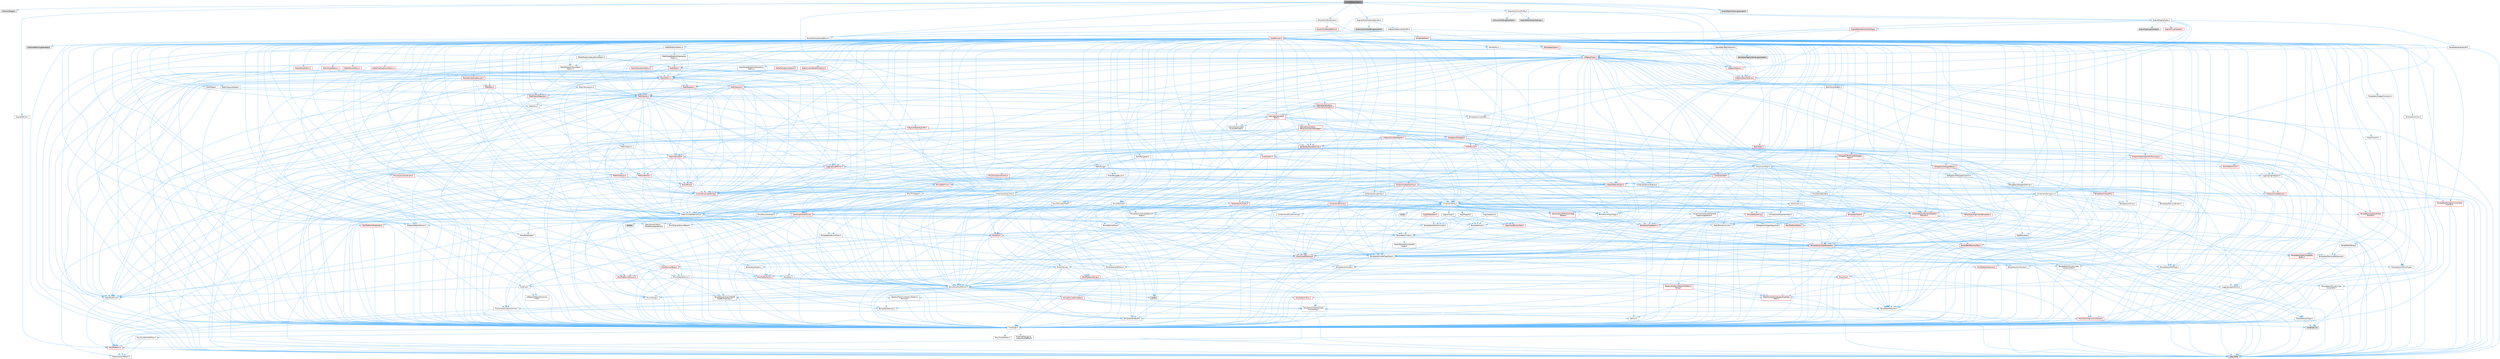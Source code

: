 digraph "SmartObjectTypes.h"
{
 // INTERACTIVE_SVG=YES
 // LATEX_PDF_SIZE
  bgcolor="transparent";
  edge [fontname=Helvetica,fontsize=10,labelfontname=Helvetica,labelfontsize=10];
  node [fontname=Helvetica,fontsize=10,shape=box,height=0.2,width=0.4];
  Node1 [id="Node000001",label="SmartObjectTypes.h",height=0.2,width=0.4,color="gray40", fillcolor="grey60", style="filled", fontcolor="black",tooltip=" "];
  Node1 -> Node2 [id="edge1_Node000001_Node000002",color="steelblue1",style="solid",tooltip=" "];
  Node2 [id="Node000002",label="CollisionShape.h",height=0.2,width=0.4,color="grey60", fillcolor="#E0E0E0", style="filled",tooltip=" "];
  Node1 -> Node3 [id="edge2_Node000001_Node000003",color="steelblue1",style="solid",tooltip=" "];
  Node3 [id="Node000003",label="Containers/ArrayView.h",height=0.2,width=0.4,color="grey40", fillcolor="white", style="filled",URL="$d7/df4/ArrayView_8h.html",tooltip=" "];
  Node3 -> Node4 [id="edge3_Node000003_Node000004",color="steelblue1",style="solid",tooltip=" "];
  Node4 [id="Node000004",label="CoreTypes.h",height=0.2,width=0.4,color="grey40", fillcolor="white", style="filled",URL="$dc/dec/CoreTypes_8h.html",tooltip=" "];
  Node4 -> Node5 [id="edge4_Node000004_Node000005",color="steelblue1",style="solid",tooltip=" "];
  Node5 [id="Node000005",label="HAL/Platform.h",height=0.2,width=0.4,color="red", fillcolor="#FFF0F0", style="filled",URL="$d9/dd0/Platform_8h.html",tooltip=" "];
  Node5 -> Node8 [id="edge5_Node000005_Node000008",color="steelblue1",style="solid",tooltip=" "];
  Node8 [id="Node000008",label="type_traits",height=0.2,width=0.4,color="grey60", fillcolor="#E0E0E0", style="filled",tooltip=" "];
  Node5 -> Node9 [id="edge6_Node000005_Node000009",color="steelblue1",style="solid",tooltip=" "];
  Node9 [id="Node000009",label="PreprocessorHelpers.h",height=0.2,width=0.4,color="grey40", fillcolor="white", style="filled",URL="$db/ddb/PreprocessorHelpers_8h.html",tooltip=" "];
  Node4 -> Node15 [id="edge7_Node000004_Node000015",color="steelblue1",style="solid",tooltip=" "];
  Node15 [id="Node000015",label="ProfilingDebugging\l/UMemoryDefines.h",height=0.2,width=0.4,color="grey40", fillcolor="white", style="filled",URL="$d2/da2/UMemoryDefines_8h.html",tooltip=" "];
  Node4 -> Node16 [id="edge8_Node000004_Node000016",color="steelblue1",style="solid",tooltip=" "];
  Node16 [id="Node000016",label="Misc/CoreMiscDefines.h",height=0.2,width=0.4,color="grey40", fillcolor="white", style="filled",URL="$da/d38/CoreMiscDefines_8h.html",tooltip=" "];
  Node16 -> Node5 [id="edge9_Node000016_Node000005",color="steelblue1",style="solid",tooltip=" "];
  Node16 -> Node9 [id="edge10_Node000016_Node000009",color="steelblue1",style="solid",tooltip=" "];
  Node4 -> Node17 [id="edge11_Node000004_Node000017",color="steelblue1",style="solid",tooltip=" "];
  Node17 [id="Node000017",label="Misc/CoreDefines.h",height=0.2,width=0.4,color="grey40", fillcolor="white", style="filled",URL="$d3/dd2/CoreDefines_8h.html",tooltip=" "];
  Node3 -> Node18 [id="edge12_Node000003_Node000018",color="steelblue1",style="solid",tooltip=" "];
  Node18 [id="Node000018",label="Containers/ContainersFwd.h",height=0.2,width=0.4,color="grey40", fillcolor="white", style="filled",URL="$d4/d0a/ContainersFwd_8h.html",tooltip=" "];
  Node18 -> Node5 [id="edge13_Node000018_Node000005",color="steelblue1",style="solid",tooltip=" "];
  Node18 -> Node4 [id="edge14_Node000018_Node000004",color="steelblue1",style="solid",tooltip=" "];
  Node18 -> Node19 [id="edge15_Node000018_Node000019",color="steelblue1",style="solid",tooltip=" "];
  Node19 [id="Node000019",label="Traits/IsContiguousContainer.h",height=0.2,width=0.4,color="red", fillcolor="#FFF0F0", style="filled",URL="$d5/d3c/IsContiguousContainer_8h.html",tooltip=" "];
  Node19 -> Node4 [id="edge16_Node000019_Node000004",color="steelblue1",style="solid",tooltip=" "];
  Node19 -> Node21 [id="edge17_Node000019_Node000021",color="steelblue1",style="solid",tooltip=" "];
  Node21 [id="Node000021",label="initializer_list",height=0.2,width=0.4,color="grey60", fillcolor="#E0E0E0", style="filled",tooltip=" "];
  Node3 -> Node22 [id="edge18_Node000003_Node000022",color="steelblue1",style="solid",tooltip=" "];
  Node22 [id="Node000022",label="Misc/AssertionMacros.h",height=0.2,width=0.4,color="grey40", fillcolor="white", style="filled",URL="$d0/dfa/AssertionMacros_8h.html",tooltip=" "];
  Node22 -> Node4 [id="edge19_Node000022_Node000004",color="steelblue1",style="solid",tooltip=" "];
  Node22 -> Node5 [id="edge20_Node000022_Node000005",color="steelblue1",style="solid",tooltip=" "];
  Node22 -> Node23 [id="edge21_Node000022_Node000023",color="steelblue1",style="solid",tooltip=" "];
  Node23 [id="Node000023",label="HAL/PlatformMisc.h",height=0.2,width=0.4,color="red", fillcolor="#FFF0F0", style="filled",URL="$d0/df5/PlatformMisc_8h.html",tooltip=" "];
  Node23 -> Node4 [id="edge22_Node000023_Node000004",color="steelblue1",style="solid",tooltip=" "];
  Node22 -> Node9 [id="edge23_Node000022_Node000009",color="steelblue1",style="solid",tooltip=" "];
  Node22 -> Node55 [id="edge24_Node000022_Node000055",color="steelblue1",style="solid",tooltip=" "];
  Node55 [id="Node000055",label="Templates/EnableIf.h",height=0.2,width=0.4,color="grey40", fillcolor="white", style="filled",URL="$d7/d60/EnableIf_8h.html",tooltip=" "];
  Node55 -> Node4 [id="edge25_Node000055_Node000004",color="steelblue1",style="solid",tooltip=" "];
  Node22 -> Node56 [id="edge26_Node000022_Node000056",color="steelblue1",style="solid",tooltip=" "];
  Node56 [id="Node000056",label="Templates/IsArrayOrRefOf\lTypeByPredicate.h",height=0.2,width=0.4,color="grey40", fillcolor="white", style="filled",URL="$d6/da1/IsArrayOrRefOfTypeByPredicate_8h.html",tooltip=" "];
  Node56 -> Node4 [id="edge27_Node000056_Node000004",color="steelblue1",style="solid",tooltip=" "];
  Node22 -> Node57 [id="edge28_Node000022_Node000057",color="steelblue1",style="solid",tooltip=" "];
  Node57 [id="Node000057",label="Templates/IsValidVariadic\lFunctionArg.h",height=0.2,width=0.4,color="grey40", fillcolor="white", style="filled",URL="$d0/dc8/IsValidVariadicFunctionArg_8h.html",tooltip=" "];
  Node57 -> Node4 [id="edge29_Node000057_Node000004",color="steelblue1",style="solid",tooltip=" "];
  Node57 -> Node58 [id="edge30_Node000057_Node000058",color="steelblue1",style="solid",tooltip=" "];
  Node58 [id="Node000058",label="IsEnum.h",height=0.2,width=0.4,color="grey40", fillcolor="white", style="filled",URL="$d4/de5/IsEnum_8h.html",tooltip=" "];
  Node57 -> Node8 [id="edge31_Node000057_Node000008",color="steelblue1",style="solid",tooltip=" "];
  Node22 -> Node59 [id="edge32_Node000022_Node000059",color="steelblue1",style="solid",tooltip=" "];
  Node59 [id="Node000059",label="Traits/IsCharEncodingCompatible\lWith.h",height=0.2,width=0.4,color="red", fillcolor="#FFF0F0", style="filled",URL="$df/dd1/IsCharEncodingCompatibleWith_8h.html",tooltip=" "];
  Node59 -> Node8 [id="edge33_Node000059_Node000008",color="steelblue1",style="solid",tooltip=" "];
  Node22 -> Node61 [id="edge34_Node000022_Node000061",color="steelblue1",style="solid",tooltip=" "];
  Node61 [id="Node000061",label="Misc/VarArgs.h",height=0.2,width=0.4,color="grey40", fillcolor="white", style="filled",URL="$d5/d6f/VarArgs_8h.html",tooltip=" "];
  Node61 -> Node4 [id="edge35_Node000061_Node000004",color="steelblue1",style="solid",tooltip=" "];
  Node22 -> Node62 [id="edge36_Node000022_Node000062",color="steelblue1",style="solid",tooltip=" "];
  Node62 [id="Node000062",label="String/FormatStringSan.h",height=0.2,width=0.4,color="red", fillcolor="#FFF0F0", style="filled",URL="$d3/d8b/FormatStringSan_8h.html",tooltip=" "];
  Node62 -> Node8 [id="edge37_Node000062_Node000008",color="steelblue1",style="solid",tooltip=" "];
  Node62 -> Node4 [id="edge38_Node000062_Node000004",color="steelblue1",style="solid",tooltip=" "];
  Node62 -> Node63 [id="edge39_Node000062_Node000063",color="steelblue1",style="solid",tooltip=" "];
  Node63 [id="Node000063",label="Templates/Requires.h",height=0.2,width=0.4,color="grey40", fillcolor="white", style="filled",URL="$dc/d96/Requires_8h.html",tooltip=" "];
  Node63 -> Node55 [id="edge40_Node000063_Node000055",color="steelblue1",style="solid",tooltip=" "];
  Node63 -> Node8 [id="edge41_Node000063_Node000008",color="steelblue1",style="solid",tooltip=" "];
  Node62 -> Node64 [id="edge42_Node000062_Node000064",color="steelblue1",style="solid",tooltip=" "];
  Node64 [id="Node000064",label="Templates/Identity.h",height=0.2,width=0.4,color="grey40", fillcolor="white", style="filled",URL="$d0/dd5/Identity_8h.html",tooltip=" "];
  Node62 -> Node57 [id="edge43_Node000062_Node000057",color="steelblue1",style="solid",tooltip=" "];
  Node62 -> Node18 [id="edge44_Node000062_Node000018",color="steelblue1",style="solid",tooltip=" "];
  Node22 -> Node68 [id="edge45_Node000022_Node000068",color="steelblue1",style="solid",tooltip=" "];
  Node68 [id="Node000068",label="atomic",height=0.2,width=0.4,color="grey60", fillcolor="#E0E0E0", style="filled",tooltip=" "];
  Node3 -> Node69 [id="edge46_Node000003_Node000069",color="steelblue1",style="solid",tooltip=" "];
  Node69 [id="Node000069",label="Misc/ReverseIterate.h",height=0.2,width=0.4,color="grey40", fillcolor="white", style="filled",URL="$db/de3/ReverseIterate_8h.html",tooltip=" "];
  Node69 -> Node5 [id="edge47_Node000069_Node000005",color="steelblue1",style="solid",tooltip=" "];
  Node69 -> Node70 [id="edge48_Node000069_Node000070",color="steelblue1",style="solid",tooltip=" "];
  Node70 [id="Node000070",label="iterator",height=0.2,width=0.4,color="grey60", fillcolor="#E0E0E0", style="filled",tooltip=" "];
  Node3 -> Node71 [id="edge49_Node000003_Node000071",color="steelblue1",style="solid",tooltip=" "];
  Node71 [id="Node000071",label="Misc/IntrusiveUnsetOptional\lState.h",height=0.2,width=0.4,color="grey40", fillcolor="white", style="filled",URL="$d2/d0a/IntrusiveUnsetOptionalState_8h.html",tooltip=" "];
  Node71 -> Node72 [id="edge50_Node000071_Node000072",color="steelblue1",style="solid",tooltip=" "];
  Node72 [id="Node000072",label="Misc/OptionalFwd.h",height=0.2,width=0.4,color="grey40", fillcolor="white", style="filled",URL="$dc/d50/OptionalFwd_8h.html",tooltip=" "];
  Node3 -> Node73 [id="edge51_Node000003_Node000073",color="steelblue1",style="solid",tooltip=" "];
  Node73 [id="Node000073",label="Templates/Invoke.h",height=0.2,width=0.4,color="grey40", fillcolor="white", style="filled",URL="$d7/deb/Invoke_8h.html",tooltip=" "];
  Node73 -> Node4 [id="edge52_Node000073_Node000004",color="steelblue1",style="solid",tooltip=" "];
  Node73 -> Node74 [id="edge53_Node000073_Node000074",color="steelblue1",style="solid",tooltip=" "];
  Node74 [id="Node000074",label="Traits/MemberFunctionPtr\lOuter.h",height=0.2,width=0.4,color="grey40", fillcolor="white", style="filled",URL="$db/da7/MemberFunctionPtrOuter_8h.html",tooltip=" "];
  Node73 -> Node75 [id="edge54_Node000073_Node000075",color="steelblue1",style="solid",tooltip=" "];
  Node75 [id="Node000075",label="Templates/UnrealTemplate.h",height=0.2,width=0.4,color="red", fillcolor="#FFF0F0", style="filled",URL="$d4/d24/UnrealTemplate_8h.html",tooltip=" "];
  Node75 -> Node4 [id="edge55_Node000075_Node000004",color="steelblue1",style="solid",tooltip=" "];
  Node75 -> Node76 [id="edge56_Node000075_Node000076",color="steelblue1",style="solid",tooltip=" "];
  Node76 [id="Node000076",label="Templates/IsPointer.h",height=0.2,width=0.4,color="grey40", fillcolor="white", style="filled",URL="$d7/d05/IsPointer_8h.html",tooltip=" "];
  Node76 -> Node4 [id="edge57_Node000076_Node000004",color="steelblue1",style="solid",tooltip=" "];
  Node75 -> Node77 [id="edge58_Node000075_Node000077",color="steelblue1",style="solid",tooltip=" "];
  Node77 [id="Node000077",label="HAL/UnrealMemory.h",height=0.2,width=0.4,color="red", fillcolor="#FFF0F0", style="filled",URL="$d9/d96/UnrealMemory_8h.html",tooltip=" "];
  Node77 -> Node4 [id="edge59_Node000077_Node000004",color="steelblue1",style="solid",tooltip=" "];
  Node77 -> Node81 [id="edge60_Node000077_Node000081",color="steelblue1",style="solid",tooltip=" "];
  Node81 [id="Node000081",label="HAL/MemoryBase.h",height=0.2,width=0.4,color="red", fillcolor="#FFF0F0", style="filled",URL="$d6/d9f/MemoryBase_8h.html",tooltip=" "];
  Node81 -> Node4 [id="edge61_Node000081_Node000004",color="steelblue1",style="solid",tooltip=" "];
  Node81 -> Node48 [id="edge62_Node000081_Node000048",color="steelblue1",style="solid",tooltip=" "];
  Node48 [id="Node000048",label="HAL/PlatformAtomics.h",height=0.2,width=0.4,color="red", fillcolor="#FFF0F0", style="filled",URL="$d3/d36/PlatformAtomics_8h.html",tooltip=" "];
  Node48 -> Node4 [id="edge63_Node000048_Node000004",color="steelblue1",style="solid",tooltip=" "];
  Node81 -> Node31 [id="edge64_Node000081_Node000031",color="steelblue1",style="solid",tooltip=" "];
  Node31 [id="Node000031",label="HAL/PlatformCrt.h",height=0.2,width=0.4,color="red", fillcolor="#FFF0F0", style="filled",URL="$d8/d75/PlatformCrt_8h.html",tooltip=" "];
  Node81 -> Node82 [id="edge65_Node000081_Node000082",color="steelblue1",style="solid",tooltip=" "];
  Node82 [id="Node000082",label="Misc/Exec.h",height=0.2,width=0.4,color="grey40", fillcolor="white", style="filled",URL="$de/ddb/Exec_8h.html",tooltip=" "];
  Node82 -> Node4 [id="edge66_Node000082_Node000004",color="steelblue1",style="solid",tooltip=" "];
  Node82 -> Node22 [id="edge67_Node000082_Node000022",color="steelblue1",style="solid",tooltip=" "];
  Node81 -> Node83 [id="edge68_Node000081_Node000083",color="steelblue1",style="solid",tooltip=" "];
  Node83 [id="Node000083",label="Misc/OutputDevice.h",height=0.2,width=0.4,color="grey40", fillcolor="white", style="filled",URL="$d7/d32/OutputDevice_8h.html",tooltip=" "];
  Node83 -> Node27 [id="edge69_Node000083_Node000027",color="steelblue1",style="solid",tooltip=" "];
  Node27 [id="Node000027",label="CoreFwd.h",height=0.2,width=0.4,color="grey40", fillcolor="white", style="filled",URL="$d1/d1e/CoreFwd_8h.html",tooltip=" "];
  Node27 -> Node4 [id="edge70_Node000027_Node000004",color="steelblue1",style="solid",tooltip=" "];
  Node27 -> Node18 [id="edge71_Node000027_Node000018",color="steelblue1",style="solid",tooltip=" "];
  Node27 -> Node28 [id="edge72_Node000027_Node000028",color="steelblue1",style="solid",tooltip=" "];
  Node28 [id="Node000028",label="Math/MathFwd.h",height=0.2,width=0.4,color="grey40", fillcolor="white", style="filled",URL="$d2/d10/MathFwd_8h.html",tooltip=" "];
  Node28 -> Node5 [id="edge73_Node000028_Node000005",color="steelblue1",style="solid",tooltip=" "];
  Node27 -> Node29 [id="edge74_Node000027_Node000029",color="steelblue1",style="solid",tooltip=" "];
  Node29 [id="Node000029",label="UObject/UObjectHierarchy\lFwd.h",height=0.2,width=0.4,color="grey40", fillcolor="white", style="filled",URL="$d3/d13/UObjectHierarchyFwd_8h.html",tooltip=" "];
  Node83 -> Node4 [id="edge75_Node000083_Node000004",color="steelblue1",style="solid",tooltip=" "];
  Node83 -> Node84 [id="edge76_Node000083_Node000084",color="steelblue1",style="solid",tooltip=" "];
  Node84 [id="Node000084",label="Logging/LogVerbosity.h",height=0.2,width=0.4,color="grey40", fillcolor="white", style="filled",URL="$d2/d8f/LogVerbosity_8h.html",tooltip=" "];
  Node84 -> Node4 [id="edge77_Node000084_Node000004",color="steelblue1",style="solid",tooltip=" "];
  Node83 -> Node61 [id="edge78_Node000083_Node000061",color="steelblue1",style="solid",tooltip=" "];
  Node83 -> Node56 [id="edge79_Node000083_Node000056",color="steelblue1",style="solid",tooltip=" "];
  Node83 -> Node57 [id="edge80_Node000083_Node000057",color="steelblue1",style="solid",tooltip=" "];
  Node83 -> Node59 [id="edge81_Node000083_Node000059",color="steelblue1",style="solid",tooltip=" "];
  Node77 -> Node94 [id="edge82_Node000077_Node000094",color="steelblue1",style="solid",tooltip=" "];
  Node94 [id="Node000094",label="HAL/PlatformMemory.h",height=0.2,width=0.4,color="red", fillcolor="#FFF0F0", style="filled",URL="$de/d68/PlatformMemory_8h.html",tooltip=" "];
  Node94 -> Node4 [id="edge83_Node000094_Node000004",color="steelblue1",style="solid",tooltip=" "];
  Node77 -> Node76 [id="edge84_Node000077_Node000076",color="steelblue1",style="solid",tooltip=" "];
  Node75 -> Node99 [id="edge85_Node000075_Node000099",color="steelblue1",style="solid",tooltip=" "];
  Node99 [id="Node000099",label="Templates/UnrealTypeTraits.h",height=0.2,width=0.4,color="grey40", fillcolor="white", style="filled",URL="$d2/d2d/UnrealTypeTraits_8h.html",tooltip=" "];
  Node99 -> Node4 [id="edge86_Node000099_Node000004",color="steelblue1",style="solid",tooltip=" "];
  Node99 -> Node76 [id="edge87_Node000099_Node000076",color="steelblue1",style="solid",tooltip=" "];
  Node99 -> Node22 [id="edge88_Node000099_Node000022",color="steelblue1",style="solid",tooltip=" "];
  Node99 -> Node90 [id="edge89_Node000099_Node000090",color="steelblue1",style="solid",tooltip=" "];
  Node90 [id="Node000090",label="Templates/AndOrNot.h",height=0.2,width=0.4,color="grey40", fillcolor="white", style="filled",URL="$db/d0a/AndOrNot_8h.html",tooltip=" "];
  Node90 -> Node4 [id="edge90_Node000090_Node000004",color="steelblue1",style="solid",tooltip=" "];
  Node99 -> Node55 [id="edge91_Node000099_Node000055",color="steelblue1",style="solid",tooltip=" "];
  Node99 -> Node100 [id="edge92_Node000099_Node000100",color="steelblue1",style="solid",tooltip=" "];
  Node100 [id="Node000100",label="Templates/IsArithmetic.h",height=0.2,width=0.4,color="grey40", fillcolor="white", style="filled",URL="$d2/d5d/IsArithmetic_8h.html",tooltip=" "];
  Node100 -> Node4 [id="edge93_Node000100_Node000004",color="steelblue1",style="solid",tooltip=" "];
  Node99 -> Node58 [id="edge94_Node000099_Node000058",color="steelblue1",style="solid",tooltip=" "];
  Node99 -> Node101 [id="edge95_Node000099_Node000101",color="steelblue1",style="solid",tooltip=" "];
  Node101 [id="Node000101",label="Templates/Models.h",height=0.2,width=0.4,color="grey40", fillcolor="white", style="filled",URL="$d3/d0c/Models_8h.html",tooltip=" "];
  Node101 -> Node64 [id="edge96_Node000101_Node000064",color="steelblue1",style="solid",tooltip=" "];
  Node99 -> Node102 [id="edge97_Node000099_Node000102",color="steelblue1",style="solid",tooltip=" "];
  Node102 [id="Node000102",label="Templates/IsPODType.h",height=0.2,width=0.4,color="grey40", fillcolor="white", style="filled",URL="$d7/db1/IsPODType_8h.html",tooltip=" "];
  Node102 -> Node4 [id="edge98_Node000102_Node000004",color="steelblue1",style="solid",tooltip=" "];
  Node99 -> Node103 [id="edge99_Node000099_Node000103",color="steelblue1",style="solid",tooltip=" "];
  Node103 [id="Node000103",label="Templates/IsUECoreType.h",height=0.2,width=0.4,color="grey40", fillcolor="white", style="filled",URL="$d1/db8/IsUECoreType_8h.html",tooltip=" "];
  Node103 -> Node4 [id="edge100_Node000103_Node000004",color="steelblue1",style="solid",tooltip=" "];
  Node103 -> Node8 [id="edge101_Node000103_Node000008",color="steelblue1",style="solid",tooltip=" "];
  Node99 -> Node91 [id="edge102_Node000099_Node000091",color="steelblue1",style="solid",tooltip=" "];
  Node91 [id="Node000091",label="Templates/IsTriviallyCopy\lConstructible.h",height=0.2,width=0.4,color="grey40", fillcolor="white", style="filled",URL="$d3/d78/IsTriviallyCopyConstructible_8h.html",tooltip=" "];
  Node91 -> Node4 [id="edge103_Node000091_Node000004",color="steelblue1",style="solid",tooltip=" "];
  Node91 -> Node8 [id="edge104_Node000091_Node000008",color="steelblue1",style="solid",tooltip=" "];
  Node75 -> Node104 [id="edge105_Node000075_Node000104",color="steelblue1",style="solid",tooltip=" "];
  Node104 [id="Node000104",label="Templates/RemoveReference.h",height=0.2,width=0.4,color="grey40", fillcolor="white", style="filled",URL="$da/dbe/RemoveReference_8h.html",tooltip=" "];
  Node104 -> Node4 [id="edge106_Node000104_Node000004",color="steelblue1",style="solid",tooltip=" "];
  Node75 -> Node63 [id="edge107_Node000075_Node000063",color="steelblue1",style="solid",tooltip=" "];
  Node75 -> Node105 [id="edge108_Node000075_Node000105",color="steelblue1",style="solid",tooltip=" "];
  Node105 [id="Node000105",label="Templates/TypeCompatible\lBytes.h",height=0.2,width=0.4,color="red", fillcolor="#FFF0F0", style="filled",URL="$df/d0a/TypeCompatibleBytes_8h.html",tooltip=" "];
  Node105 -> Node4 [id="edge109_Node000105_Node000004",color="steelblue1",style="solid",tooltip=" "];
  Node105 -> Node8 [id="edge110_Node000105_Node000008",color="steelblue1",style="solid",tooltip=" "];
  Node75 -> Node64 [id="edge111_Node000075_Node000064",color="steelblue1",style="solid",tooltip=" "];
  Node75 -> Node19 [id="edge112_Node000075_Node000019",color="steelblue1",style="solid",tooltip=" "];
  Node75 -> Node8 [id="edge113_Node000075_Node000008",color="steelblue1",style="solid",tooltip=" "];
  Node73 -> Node8 [id="edge114_Node000073_Node000008",color="steelblue1",style="solid",tooltip=" "];
  Node3 -> Node99 [id="edge115_Node000003_Node000099",color="steelblue1",style="solid",tooltip=" "];
  Node3 -> Node26 [id="edge116_Node000003_Node000026",color="steelblue1",style="solid",tooltip=" "];
  Node26 [id="Node000026",label="Traits/ElementType.h",height=0.2,width=0.4,color="grey40", fillcolor="white", style="filled",URL="$d5/d4f/ElementType_8h.html",tooltip=" "];
  Node26 -> Node5 [id="edge117_Node000026_Node000005",color="steelblue1",style="solid",tooltip=" "];
  Node26 -> Node21 [id="edge118_Node000026_Node000021",color="steelblue1",style="solid",tooltip=" "];
  Node26 -> Node8 [id="edge119_Node000026_Node000008",color="steelblue1",style="solid",tooltip=" "];
  Node3 -> Node107 [id="edge120_Node000003_Node000107",color="steelblue1",style="solid",tooltip=" "];
  Node107 [id="Node000107",label="Containers/Array.h",height=0.2,width=0.4,color="grey40", fillcolor="white", style="filled",URL="$df/dd0/Array_8h.html",tooltip=" "];
  Node107 -> Node4 [id="edge121_Node000107_Node000004",color="steelblue1",style="solid",tooltip=" "];
  Node107 -> Node22 [id="edge122_Node000107_Node000022",color="steelblue1",style="solid",tooltip=" "];
  Node107 -> Node71 [id="edge123_Node000107_Node000071",color="steelblue1",style="solid",tooltip=" "];
  Node107 -> Node69 [id="edge124_Node000107_Node000069",color="steelblue1",style="solid",tooltip=" "];
  Node107 -> Node77 [id="edge125_Node000107_Node000077",color="steelblue1",style="solid",tooltip=" "];
  Node107 -> Node99 [id="edge126_Node000107_Node000099",color="steelblue1",style="solid",tooltip=" "];
  Node107 -> Node75 [id="edge127_Node000107_Node000075",color="steelblue1",style="solid",tooltip=" "];
  Node107 -> Node108 [id="edge128_Node000107_Node000108",color="steelblue1",style="solid",tooltip=" "];
  Node108 [id="Node000108",label="Containers/AllowShrinking.h",height=0.2,width=0.4,color="grey40", fillcolor="white", style="filled",URL="$d7/d1a/AllowShrinking_8h.html",tooltip=" "];
  Node108 -> Node4 [id="edge129_Node000108_Node000004",color="steelblue1",style="solid",tooltip=" "];
  Node107 -> Node109 [id="edge130_Node000107_Node000109",color="steelblue1",style="solid",tooltip=" "];
  Node109 [id="Node000109",label="Containers/ContainerAllocation\lPolicies.h",height=0.2,width=0.4,color="red", fillcolor="#FFF0F0", style="filled",URL="$d7/dff/ContainerAllocationPolicies_8h.html",tooltip=" "];
  Node109 -> Node4 [id="edge131_Node000109_Node000004",color="steelblue1",style="solid",tooltip=" "];
  Node109 -> Node109 [id="edge132_Node000109_Node000109",color="steelblue1",style="solid",tooltip=" "];
  Node109 -> Node111 [id="edge133_Node000109_Node000111",color="steelblue1",style="solid",tooltip=" "];
  Node111 [id="Node000111",label="HAL/PlatformMath.h",height=0.2,width=0.4,color="red", fillcolor="#FFF0F0", style="filled",URL="$dc/d53/PlatformMath_8h.html",tooltip=" "];
  Node111 -> Node4 [id="edge134_Node000111_Node000004",color="steelblue1",style="solid",tooltip=" "];
  Node109 -> Node77 [id="edge135_Node000109_Node000077",color="steelblue1",style="solid",tooltip=" "];
  Node109 -> Node41 [id="edge136_Node000109_Node000041",color="steelblue1",style="solid",tooltip=" "];
  Node41 [id="Node000041",label="Math/NumericLimits.h",height=0.2,width=0.4,color="grey40", fillcolor="white", style="filled",URL="$df/d1b/NumericLimits_8h.html",tooltip=" "];
  Node41 -> Node4 [id="edge137_Node000041_Node000004",color="steelblue1",style="solid",tooltip=" "];
  Node109 -> Node22 [id="edge138_Node000109_Node000022",color="steelblue1",style="solid",tooltip=" "];
  Node109 -> Node120 [id="edge139_Node000109_Node000120",color="steelblue1",style="solid",tooltip=" "];
  Node120 [id="Node000120",label="Templates/MemoryOps.h",height=0.2,width=0.4,color="red", fillcolor="#FFF0F0", style="filled",URL="$db/dea/MemoryOps_8h.html",tooltip=" "];
  Node120 -> Node4 [id="edge140_Node000120_Node000004",color="steelblue1",style="solid",tooltip=" "];
  Node120 -> Node77 [id="edge141_Node000120_Node000077",color="steelblue1",style="solid",tooltip=" "];
  Node120 -> Node92 [id="edge142_Node000120_Node000092",color="steelblue1",style="solid",tooltip=" "];
  Node92 [id="Node000092",label="Templates/IsTriviallyCopy\lAssignable.h",height=0.2,width=0.4,color="grey40", fillcolor="white", style="filled",URL="$d2/df2/IsTriviallyCopyAssignable_8h.html",tooltip=" "];
  Node92 -> Node4 [id="edge143_Node000092_Node000004",color="steelblue1",style="solid",tooltip=" "];
  Node92 -> Node8 [id="edge144_Node000092_Node000008",color="steelblue1",style="solid",tooltip=" "];
  Node120 -> Node91 [id="edge145_Node000120_Node000091",color="steelblue1",style="solid",tooltip=" "];
  Node120 -> Node63 [id="edge146_Node000120_Node000063",color="steelblue1",style="solid",tooltip=" "];
  Node120 -> Node99 [id="edge147_Node000120_Node000099",color="steelblue1",style="solid",tooltip=" "];
  Node120 -> Node8 [id="edge148_Node000120_Node000008",color="steelblue1",style="solid",tooltip=" "];
  Node109 -> Node105 [id="edge149_Node000109_Node000105",color="steelblue1",style="solid",tooltip=" "];
  Node109 -> Node8 [id="edge150_Node000109_Node000008",color="steelblue1",style="solid",tooltip=" "];
  Node107 -> Node121 [id="edge151_Node000107_Node000121",color="steelblue1",style="solid",tooltip=" "];
  Node121 [id="Node000121",label="Containers/ContainerElement\lTypeCompatibility.h",height=0.2,width=0.4,color="grey40", fillcolor="white", style="filled",URL="$df/ddf/ContainerElementTypeCompatibility_8h.html",tooltip=" "];
  Node121 -> Node4 [id="edge152_Node000121_Node000004",color="steelblue1",style="solid",tooltip=" "];
  Node121 -> Node99 [id="edge153_Node000121_Node000099",color="steelblue1",style="solid",tooltip=" "];
  Node107 -> Node122 [id="edge154_Node000107_Node000122",color="steelblue1",style="solid",tooltip=" "];
  Node122 [id="Node000122",label="Serialization/Archive.h",height=0.2,width=0.4,color="red", fillcolor="#FFF0F0", style="filled",URL="$d7/d3b/Archive_8h.html",tooltip=" "];
  Node122 -> Node27 [id="edge155_Node000122_Node000027",color="steelblue1",style="solid",tooltip=" "];
  Node122 -> Node4 [id="edge156_Node000122_Node000004",color="steelblue1",style="solid",tooltip=" "];
  Node122 -> Node123 [id="edge157_Node000122_Node000123",color="steelblue1",style="solid",tooltip=" "];
  Node123 [id="Node000123",label="HAL/PlatformProperties.h",height=0.2,width=0.4,color="red", fillcolor="#FFF0F0", style="filled",URL="$d9/db0/PlatformProperties_8h.html",tooltip=" "];
  Node123 -> Node4 [id="edge158_Node000123_Node000004",color="steelblue1",style="solid",tooltip=" "];
  Node122 -> Node126 [id="edge159_Node000122_Node000126",color="steelblue1",style="solid",tooltip=" "];
  Node126 [id="Node000126",label="Internationalization\l/TextNamespaceFwd.h",height=0.2,width=0.4,color="grey40", fillcolor="white", style="filled",URL="$d8/d97/TextNamespaceFwd_8h.html",tooltip=" "];
  Node126 -> Node4 [id="edge160_Node000126_Node000004",color="steelblue1",style="solid",tooltip=" "];
  Node122 -> Node28 [id="edge161_Node000122_Node000028",color="steelblue1",style="solid",tooltip=" "];
  Node122 -> Node22 [id="edge162_Node000122_Node000022",color="steelblue1",style="solid",tooltip=" "];
  Node122 -> Node127 [id="edge163_Node000122_Node000127",color="steelblue1",style="solid",tooltip=" "];
  Node127 [id="Node000127",label="Misc/EngineVersionBase.h",height=0.2,width=0.4,color="grey40", fillcolor="white", style="filled",URL="$d5/d2b/EngineVersionBase_8h.html",tooltip=" "];
  Node127 -> Node4 [id="edge164_Node000127_Node000004",color="steelblue1",style="solid",tooltip=" "];
  Node122 -> Node61 [id="edge165_Node000122_Node000061",color="steelblue1",style="solid",tooltip=" "];
  Node122 -> Node55 [id="edge166_Node000122_Node000055",color="steelblue1",style="solid",tooltip=" "];
  Node122 -> Node56 [id="edge167_Node000122_Node000056",color="steelblue1",style="solid",tooltip=" "];
  Node122 -> Node130 [id="edge168_Node000122_Node000130",color="steelblue1",style="solid",tooltip=" "];
  Node130 [id="Node000130",label="Templates/IsEnumClass.h",height=0.2,width=0.4,color="grey40", fillcolor="white", style="filled",URL="$d7/d15/IsEnumClass_8h.html",tooltip=" "];
  Node130 -> Node4 [id="edge169_Node000130_Node000004",color="steelblue1",style="solid",tooltip=" "];
  Node130 -> Node90 [id="edge170_Node000130_Node000090",color="steelblue1",style="solid",tooltip=" "];
  Node122 -> Node57 [id="edge171_Node000122_Node000057",color="steelblue1",style="solid",tooltip=" "];
  Node122 -> Node75 [id="edge172_Node000122_Node000075",color="steelblue1",style="solid",tooltip=" "];
  Node122 -> Node59 [id="edge173_Node000122_Node000059",color="steelblue1",style="solid",tooltip=" "];
  Node122 -> Node131 [id="edge174_Node000122_Node000131",color="steelblue1",style="solid",tooltip=" "];
  Node131 [id="Node000131",label="UObject/ObjectVersion.h",height=0.2,width=0.4,color="grey40", fillcolor="white", style="filled",URL="$da/d63/ObjectVersion_8h.html",tooltip=" "];
  Node131 -> Node4 [id="edge175_Node000131_Node000004",color="steelblue1",style="solid",tooltip=" "];
  Node107 -> Node132 [id="edge176_Node000107_Node000132",color="steelblue1",style="solid",tooltip=" "];
  Node132 [id="Node000132",label="Serialization/MemoryImage\lWriter.h",height=0.2,width=0.4,color="red", fillcolor="#FFF0F0", style="filled",URL="$d0/d08/MemoryImageWriter_8h.html",tooltip=" "];
  Node132 -> Node4 [id="edge177_Node000132_Node000004",color="steelblue1",style="solid",tooltip=" "];
  Node107 -> Node146 [id="edge178_Node000107_Node000146",color="steelblue1",style="solid",tooltip=" "];
  Node146 [id="Node000146",label="Algo/Heapify.h",height=0.2,width=0.4,color="grey40", fillcolor="white", style="filled",URL="$d0/d2a/Heapify_8h.html",tooltip=" "];
  Node146 -> Node147 [id="edge179_Node000146_Node000147",color="steelblue1",style="solid",tooltip=" "];
  Node147 [id="Node000147",label="Algo/Impl/BinaryHeap.h",height=0.2,width=0.4,color="red", fillcolor="#FFF0F0", style="filled",URL="$d7/da3/Algo_2Impl_2BinaryHeap_8h.html",tooltip=" "];
  Node147 -> Node73 [id="edge180_Node000147_Node000073",color="steelblue1",style="solid",tooltip=" "];
  Node147 -> Node8 [id="edge181_Node000147_Node000008",color="steelblue1",style="solid",tooltip=" "];
  Node146 -> Node150 [id="edge182_Node000146_Node000150",color="steelblue1",style="solid",tooltip=" "];
  Node150 [id="Node000150",label="Templates/IdentityFunctor.h",height=0.2,width=0.4,color="grey40", fillcolor="white", style="filled",URL="$d7/d2e/IdentityFunctor_8h.html",tooltip=" "];
  Node150 -> Node5 [id="edge183_Node000150_Node000005",color="steelblue1",style="solid",tooltip=" "];
  Node146 -> Node73 [id="edge184_Node000146_Node000073",color="steelblue1",style="solid",tooltip=" "];
  Node146 -> Node151 [id="edge185_Node000146_Node000151",color="steelblue1",style="solid",tooltip=" "];
  Node151 [id="Node000151",label="Templates/Less.h",height=0.2,width=0.4,color="grey40", fillcolor="white", style="filled",URL="$de/dc8/Less_8h.html",tooltip=" "];
  Node151 -> Node4 [id="edge186_Node000151_Node000004",color="steelblue1",style="solid",tooltip=" "];
  Node151 -> Node75 [id="edge187_Node000151_Node000075",color="steelblue1",style="solid",tooltip=" "];
  Node146 -> Node75 [id="edge188_Node000146_Node000075",color="steelblue1",style="solid",tooltip=" "];
  Node107 -> Node152 [id="edge189_Node000107_Node000152",color="steelblue1",style="solid",tooltip=" "];
  Node152 [id="Node000152",label="Algo/HeapSort.h",height=0.2,width=0.4,color="grey40", fillcolor="white", style="filled",URL="$d3/d92/HeapSort_8h.html",tooltip=" "];
  Node152 -> Node147 [id="edge190_Node000152_Node000147",color="steelblue1",style="solid",tooltip=" "];
  Node152 -> Node150 [id="edge191_Node000152_Node000150",color="steelblue1",style="solid",tooltip=" "];
  Node152 -> Node151 [id="edge192_Node000152_Node000151",color="steelblue1",style="solid",tooltip=" "];
  Node152 -> Node75 [id="edge193_Node000152_Node000075",color="steelblue1",style="solid",tooltip=" "];
  Node107 -> Node153 [id="edge194_Node000107_Node000153",color="steelblue1",style="solid",tooltip=" "];
  Node153 [id="Node000153",label="Algo/IsHeap.h",height=0.2,width=0.4,color="grey40", fillcolor="white", style="filled",URL="$de/d32/IsHeap_8h.html",tooltip=" "];
  Node153 -> Node147 [id="edge195_Node000153_Node000147",color="steelblue1",style="solid",tooltip=" "];
  Node153 -> Node150 [id="edge196_Node000153_Node000150",color="steelblue1",style="solid",tooltip=" "];
  Node153 -> Node73 [id="edge197_Node000153_Node000073",color="steelblue1",style="solid",tooltip=" "];
  Node153 -> Node151 [id="edge198_Node000153_Node000151",color="steelblue1",style="solid",tooltip=" "];
  Node153 -> Node75 [id="edge199_Node000153_Node000075",color="steelblue1",style="solid",tooltip=" "];
  Node107 -> Node147 [id="edge200_Node000107_Node000147",color="steelblue1",style="solid",tooltip=" "];
  Node107 -> Node154 [id="edge201_Node000107_Node000154",color="steelblue1",style="solid",tooltip=" "];
  Node154 [id="Node000154",label="Algo/StableSort.h",height=0.2,width=0.4,color="red", fillcolor="#FFF0F0", style="filled",URL="$d7/d3c/StableSort_8h.html",tooltip=" "];
  Node154 -> Node150 [id="edge202_Node000154_Node000150",color="steelblue1",style="solid",tooltip=" "];
  Node154 -> Node73 [id="edge203_Node000154_Node000073",color="steelblue1",style="solid",tooltip=" "];
  Node154 -> Node151 [id="edge204_Node000154_Node000151",color="steelblue1",style="solid",tooltip=" "];
  Node154 -> Node75 [id="edge205_Node000154_Node000075",color="steelblue1",style="solid",tooltip=" "];
  Node107 -> Node157 [id="edge206_Node000107_Node000157",color="steelblue1",style="solid",tooltip=" "];
  Node157 [id="Node000157",label="Concepts/GetTypeHashable.h",height=0.2,width=0.4,color="grey40", fillcolor="white", style="filled",URL="$d3/da2/GetTypeHashable_8h.html",tooltip=" "];
  Node157 -> Node4 [id="edge207_Node000157_Node000004",color="steelblue1",style="solid",tooltip=" "];
  Node157 -> Node137 [id="edge208_Node000157_Node000137",color="steelblue1",style="solid",tooltip=" "];
  Node137 [id="Node000137",label="Templates/TypeHash.h",height=0.2,width=0.4,color="red", fillcolor="#FFF0F0", style="filled",URL="$d1/d62/TypeHash_8h.html",tooltip=" "];
  Node137 -> Node4 [id="edge209_Node000137_Node000004",color="steelblue1",style="solid",tooltip=" "];
  Node137 -> Node63 [id="edge210_Node000137_Node000063",color="steelblue1",style="solid",tooltip=" "];
  Node137 -> Node138 [id="edge211_Node000137_Node000138",color="steelblue1",style="solid",tooltip=" "];
  Node138 [id="Node000138",label="Misc/Crc.h",height=0.2,width=0.4,color="red", fillcolor="#FFF0F0", style="filled",URL="$d4/dd2/Crc_8h.html",tooltip=" "];
  Node138 -> Node4 [id="edge212_Node000138_Node000004",color="steelblue1",style="solid",tooltip=" "];
  Node138 -> Node79 [id="edge213_Node000138_Node000079",color="steelblue1",style="solid",tooltip=" "];
  Node79 [id="Node000079",label="HAL/PlatformString.h",height=0.2,width=0.4,color="red", fillcolor="#FFF0F0", style="filled",URL="$db/db5/PlatformString_8h.html",tooltip=" "];
  Node79 -> Node4 [id="edge214_Node000079_Node000004",color="steelblue1",style="solid",tooltip=" "];
  Node138 -> Node22 [id="edge215_Node000138_Node000022",color="steelblue1",style="solid",tooltip=" "];
  Node138 -> Node139 [id="edge216_Node000138_Node000139",color="steelblue1",style="solid",tooltip=" "];
  Node139 [id="Node000139",label="Misc/CString.h",height=0.2,width=0.4,color="grey40", fillcolor="white", style="filled",URL="$d2/d49/CString_8h.html",tooltip=" "];
  Node139 -> Node4 [id="edge217_Node000139_Node000004",color="steelblue1",style="solid",tooltip=" "];
  Node139 -> Node31 [id="edge218_Node000139_Node000031",color="steelblue1",style="solid",tooltip=" "];
  Node139 -> Node79 [id="edge219_Node000139_Node000079",color="steelblue1",style="solid",tooltip=" "];
  Node139 -> Node22 [id="edge220_Node000139_Node000022",color="steelblue1",style="solid",tooltip=" "];
  Node139 -> Node140 [id="edge221_Node000139_Node000140",color="steelblue1",style="solid",tooltip=" "];
  Node140 [id="Node000140",label="Misc/Char.h",height=0.2,width=0.4,color="red", fillcolor="#FFF0F0", style="filled",URL="$d0/d58/Char_8h.html",tooltip=" "];
  Node140 -> Node4 [id="edge222_Node000140_Node000004",color="steelblue1",style="solid",tooltip=" "];
  Node140 -> Node8 [id="edge223_Node000140_Node000008",color="steelblue1",style="solid",tooltip=" "];
  Node139 -> Node61 [id="edge224_Node000139_Node000061",color="steelblue1",style="solid",tooltip=" "];
  Node139 -> Node56 [id="edge225_Node000139_Node000056",color="steelblue1",style="solid",tooltip=" "];
  Node139 -> Node57 [id="edge226_Node000139_Node000057",color="steelblue1",style="solid",tooltip=" "];
  Node139 -> Node59 [id="edge227_Node000139_Node000059",color="steelblue1",style="solid",tooltip=" "];
  Node138 -> Node140 [id="edge228_Node000138_Node000140",color="steelblue1",style="solid",tooltip=" "];
  Node138 -> Node99 [id="edge229_Node000138_Node000099",color="steelblue1",style="solid",tooltip=" "];
  Node137 -> Node8 [id="edge230_Node000137_Node000008",color="steelblue1",style="solid",tooltip=" "];
  Node107 -> Node150 [id="edge231_Node000107_Node000150",color="steelblue1",style="solid",tooltip=" "];
  Node107 -> Node73 [id="edge232_Node000107_Node000073",color="steelblue1",style="solid",tooltip=" "];
  Node107 -> Node151 [id="edge233_Node000107_Node000151",color="steelblue1",style="solid",tooltip=" "];
  Node107 -> Node158 [id="edge234_Node000107_Node000158",color="steelblue1",style="solid",tooltip=" "];
  Node158 [id="Node000158",label="Templates/LosesQualifiers\lFromTo.h",height=0.2,width=0.4,color="red", fillcolor="#FFF0F0", style="filled",URL="$d2/db3/LosesQualifiersFromTo_8h.html",tooltip=" "];
  Node158 -> Node8 [id="edge235_Node000158_Node000008",color="steelblue1",style="solid",tooltip=" "];
  Node107 -> Node63 [id="edge236_Node000107_Node000063",color="steelblue1",style="solid",tooltip=" "];
  Node107 -> Node159 [id="edge237_Node000107_Node000159",color="steelblue1",style="solid",tooltip=" "];
  Node159 [id="Node000159",label="Templates/Sorting.h",height=0.2,width=0.4,color="red", fillcolor="#FFF0F0", style="filled",URL="$d3/d9e/Sorting_8h.html",tooltip=" "];
  Node159 -> Node4 [id="edge238_Node000159_Node000004",color="steelblue1",style="solid",tooltip=" "];
  Node159 -> Node111 [id="edge239_Node000159_Node000111",color="steelblue1",style="solid",tooltip=" "];
  Node159 -> Node151 [id="edge240_Node000159_Node000151",color="steelblue1",style="solid",tooltip=" "];
  Node107 -> Node163 [id="edge241_Node000107_Node000163",color="steelblue1",style="solid",tooltip=" "];
  Node163 [id="Node000163",label="Templates/AlignmentTemplates.h",height=0.2,width=0.4,color="red", fillcolor="#FFF0F0", style="filled",URL="$dd/d32/AlignmentTemplates_8h.html",tooltip=" "];
  Node163 -> Node4 [id="edge242_Node000163_Node000004",color="steelblue1",style="solid",tooltip=" "];
  Node163 -> Node76 [id="edge243_Node000163_Node000076",color="steelblue1",style="solid",tooltip=" "];
  Node107 -> Node26 [id="edge244_Node000107_Node000026",color="steelblue1",style="solid",tooltip=" "];
  Node107 -> Node117 [id="edge245_Node000107_Node000117",color="steelblue1",style="solid",tooltip=" "];
  Node117 [id="Node000117",label="limits",height=0.2,width=0.4,color="grey60", fillcolor="#E0E0E0", style="filled",tooltip=" "];
  Node107 -> Node8 [id="edge246_Node000107_Node000008",color="steelblue1",style="solid",tooltip=" "];
  Node3 -> Node162 [id="edge247_Node000003_Node000162",color="steelblue1",style="solid",tooltip=" "];
  Node162 [id="Node000162",label="Math/UnrealMathUtility.h",height=0.2,width=0.4,color="grey40", fillcolor="white", style="filled",URL="$db/db8/UnrealMathUtility_8h.html",tooltip=" "];
  Node162 -> Node4 [id="edge248_Node000162_Node000004",color="steelblue1",style="solid",tooltip=" "];
  Node162 -> Node22 [id="edge249_Node000162_Node000022",color="steelblue1",style="solid",tooltip=" "];
  Node162 -> Node111 [id="edge250_Node000162_Node000111",color="steelblue1",style="solid",tooltip=" "];
  Node162 -> Node28 [id="edge251_Node000162_Node000028",color="steelblue1",style="solid",tooltip=" "];
  Node162 -> Node64 [id="edge252_Node000162_Node000064",color="steelblue1",style="solid",tooltip=" "];
  Node162 -> Node63 [id="edge253_Node000162_Node000063",color="steelblue1",style="solid",tooltip=" "];
  Node3 -> Node8 [id="edge254_Node000003_Node000008",color="steelblue1",style="solid",tooltip=" "];
  Node1 -> Node164 [id="edge255_Node000001_Node000164",color="steelblue1",style="solid",tooltip=" "];
  Node164 [id="Node000164",label="Engine/ActorInstanceHandle.h",height=0.2,width=0.4,color="grey40", fillcolor="white", style="filled",URL="$df/d4b/ActorInstanceHandle_8h.html",tooltip=" "];
  Node164 -> Node165 [id="edge256_Node000164_Node000165",color="steelblue1",style="solid",tooltip=" "];
  Node165 [id="Node000165",label="UObject/WeakInterfacePtr.h",height=0.2,width=0.4,color="grey40", fillcolor="white", style="filled",URL="$da/d4e/WeakInterfacePtr_8h.html",tooltip=" "];
  Node165 -> Node166 [id="edge257_Node000165_Node000166",color="steelblue1",style="solid",tooltip=" "];
  Node166 [id="Node000166",label="CoreMinimal.h",height=0.2,width=0.4,color="red", fillcolor="#FFF0F0", style="filled",URL="$d7/d67/CoreMinimal_8h.html",tooltip=" "];
  Node166 -> Node4 [id="edge258_Node000166_Node000004",color="steelblue1",style="solid",tooltip=" "];
  Node166 -> Node27 [id="edge259_Node000166_Node000027",color="steelblue1",style="solid",tooltip=" "];
  Node166 -> Node29 [id="edge260_Node000166_Node000029",color="steelblue1",style="solid",tooltip=" "];
  Node166 -> Node18 [id="edge261_Node000166_Node000018",color="steelblue1",style="solid",tooltip=" "];
  Node166 -> Node61 [id="edge262_Node000166_Node000061",color="steelblue1",style="solid",tooltip=" "];
  Node166 -> Node84 [id="edge263_Node000166_Node000084",color="steelblue1",style="solid",tooltip=" "];
  Node166 -> Node83 [id="edge264_Node000166_Node000083",color="steelblue1",style="solid",tooltip=" "];
  Node166 -> Node31 [id="edge265_Node000166_Node000031",color="steelblue1",style="solid",tooltip=" "];
  Node166 -> Node23 [id="edge266_Node000166_Node000023",color="steelblue1",style="solid",tooltip=" "];
  Node166 -> Node22 [id="edge267_Node000166_Node000022",color="steelblue1",style="solid",tooltip=" "];
  Node166 -> Node76 [id="edge268_Node000166_Node000076",color="steelblue1",style="solid",tooltip=" "];
  Node166 -> Node94 [id="edge269_Node000166_Node000094",color="steelblue1",style="solid",tooltip=" "];
  Node166 -> Node48 [id="edge270_Node000166_Node000048",color="steelblue1",style="solid",tooltip=" "];
  Node166 -> Node82 [id="edge271_Node000166_Node000082",color="steelblue1",style="solid",tooltip=" "];
  Node166 -> Node81 [id="edge272_Node000166_Node000081",color="steelblue1",style="solid",tooltip=" "];
  Node166 -> Node77 [id="edge273_Node000166_Node000077",color="steelblue1",style="solid",tooltip=" "];
  Node166 -> Node100 [id="edge274_Node000166_Node000100",color="steelblue1",style="solid",tooltip=" "];
  Node166 -> Node90 [id="edge275_Node000166_Node000090",color="steelblue1",style="solid",tooltip=" "];
  Node166 -> Node102 [id="edge276_Node000166_Node000102",color="steelblue1",style="solid",tooltip=" "];
  Node166 -> Node103 [id="edge277_Node000166_Node000103",color="steelblue1",style="solid",tooltip=" "];
  Node166 -> Node91 [id="edge278_Node000166_Node000091",color="steelblue1",style="solid",tooltip=" "];
  Node166 -> Node99 [id="edge279_Node000166_Node000099",color="steelblue1",style="solid",tooltip=" "];
  Node166 -> Node55 [id="edge280_Node000166_Node000055",color="steelblue1",style="solid",tooltip=" "];
  Node166 -> Node104 [id="edge281_Node000166_Node000104",color="steelblue1",style="solid",tooltip=" "];
  Node166 -> Node167 [id="edge282_Node000166_Node000167",color="steelblue1",style="solid",tooltip=" "];
  Node167 [id="Node000167",label="Templates/IntegralConstant.h",height=0.2,width=0.4,color="grey40", fillcolor="white", style="filled",URL="$db/d1b/IntegralConstant_8h.html",tooltip=" "];
  Node167 -> Node4 [id="edge283_Node000167_Node000004",color="steelblue1",style="solid",tooltip=" "];
  Node166 -> Node168 [id="edge284_Node000166_Node000168",color="steelblue1",style="solid",tooltip=" "];
  Node168 [id="Node000168",label="Templates/IsClass.h",height=0.2,width=0.4,color="grey40", fillcolor="white", style="filled",URL="$db/dcb/IsClass_8h.html",tooltip=" "];
  Node168 -> Node4 [id="edge285_Node000168_Node000004",color="steelblue1",style="solid",tooltip=" "];
  Node166 -> Node105 [id="edge286_Node000166_Node000105",color="steelblue1",style="solid",tooltip=" "];
  Node166 -> Node19 [id="edge287_Node000166_Node000019",color="steelblue1",style="solid",tooltip=" "];
  Node166 -> Node75 [id="edge288_Node000166_Node000075",color="steelblue1",style="solid",tooltip=" "];
  Node166 -> Node41 [id="edge289_Node000166_Node000041",color="steelblue1",style="solid",tooltip=" "];
  Node166 -> Node111 [id="edge290_Node000166_Node000111",color="steelblue1",style="solid",tooltip=" "];
  Node166 -> Node92 [id="edge291_Node000166_Node000092",color="steelblue1",style="solid",tooltip=" "];
  Node166 -> Node120 [id="edge292_Node000166_Node000120",color="steelblue1",style="solid",tooltip=" "];
  Node166 -> Node109 [id="edge293_Node000166_Node000109",color="steelblue1",style="solid",tooltip=" "];
  Node166 -> Node130 [id="edge294_Node000166_Node000130",color="steelblue1",style="solid",tooltip=" "];
  Node166 -> Node123 [id="edge295_Node000166_Node000123",color="steelblue1",style="solid",tooltip=" "];
  Node166 -> Node127 [id="edge296_Node000166_Node000127",color="steelblue1",style="solid",tooltip=" "];
  Node166 -> Node126 [id="edge297_Node000166_Node000126",color="steelblue1",style="solid",tooltip=" "];
  Node166 -> Node122 [id="edge298_Node000166_Node000122",color="steelblue1",style="solid",tooltip=" "];
  Node166 -> Node151 [id="edge299_Node000166_Node000151",color="steelblue1",style="solid",tooltip=" "];
  Node166 -> Node159 [id="edge300_Node000166_Node000159",color="steelblue1",style="solid",tooltip=" "];
  Node166 -> Node140 [id="edge301_Node000166_Node000140",color="steelblue1",style="solid",tooltip=" "];
  Node166 -> Node169 [id="edge302_Node000166_Node000169",color="steelblue1",style="solid",tooltip=" "];
  Node169 [id="Node000169",label="GenericPlatform/GenericPlatform\lStricmp.h",height=0.2,width=0.4,color="grey40", fillcolor="white", style="filled",URL="$d2/d86/GenericPlatformStricmp_8h.html",tooltip=" "];
  Node169 -> Node4 [id="edge303_Node000169_Node000004",color="steelblue1",style="solid",tooltip=" "];
  Node166 -> Node170 [id="edge304_Node000166_Node000170",color="steelblue1",style="solid",tooltip=" "];
  Node170 [id="Node000170",label="GenericPlatform/GenericPlatform\lString.h",height=0.2,width=0.4,color="red", fillcolor="#FFF0F0", style="filled",URL="$dd/d20/GenericPlatformString_8h.html",tooltip=" "];
  Node170 -> Node4 [id="edge305_Node000170_Node000004",color="steelblue1",style="solid",tooltip=" "];
  Node170 -> Node169 [id="edge306_Node000170_Node000169",color="steelblue1",style="solid",tooltip=" "];
  Node170 -> Node55 [id="edge307_Node000170_Node000055",color="steelblue1",style="solid",tooltip=" "];
  Node170 -> Node59 [id="edge308_Node000170_Node000059",color="steelblue1",style="solid",tooltip=" "];
  Node170 -> Node8 [id="edge309_Node000170_Node000008",color="steelblue1",style="solid",tooltip=" "];
  Node166 -> Node79 [id="edge310_Node000166_Node000079",color="steelblue1",style="solid",tooltip=" "];
  Node166 -> Node139 [id="edge311_Node000166_Node000139",color="steelblue1",style="solid",tooltip=" "];
  Node166 -> Node138 [id="edge312_Node000166_Node000138",color="steelblue1",style="solid",tooltip=" "];
  Node166 -> Node162 [id="edge313_Node000166_Node000162",color="steelblue1",style="solid",tooltip=" "];
  Node166 -> Node173 [id="edge314_Node000166_Node000173",color="steelblue1",style="solid",tooltip=" "];
  Node173 [id="Node000173",label="Containers/UnrealString.h",height=0.2,width=0.4,color="red", fillcolor="#FFF0F0", style="filled",URL="$d5/dba/UnrealString_8h.html",tooltip=" "];
  Node166 -> Node107 [id="edge315_Node000166_Node000107",color="steelblue1",style="solid",tooltip=" "];
  Node166 -> Node177 [id="edge316_Node000166_Node000177",color="steelblue1",style="solid",tooltip=" "];
  Node177 [id="Node000177",label="Misc/FrameNumber.h",height=0.2,width=0.4,color="grey40", fillcolor="white", style="filled",URL="$dd/dbd/FrameNumber_8h.html",tooltip=" "];
  Node177 -> Node4 [id="edge317_Node000177_Node000004",color="steelblue1",style="solid",tooltip=" "];
  Node177 -> Node41 [id="edge318_Node000177_Node000041",color="steelblue1",style="solid",tooltip=" "];
  Node177 -> Node162 [id="edge319_Node000177_Node000162",color="steelblue1",style="solid",tooltip=" "];
  Node177 -> Node55 [id="edge320_Node000177_Node000055",color="steelblue1",style="solid",tooltip=" "];
  Node177 -> Node99 [id="edge321_Node000177_Node000099",color="steelblue1",style="solid",tooltip=" "];
  Node166 -> Node178 [id="edge322_Node000166_Node000178",color="steelblue1",style="solid",tooltip=" "];
  Node178 [id="Node000178",label="Misc/Timespan.h",height=0.2,width=0.4,color="grey40", fillcolor="white", style="filled",URL="$da/dd9/Timespan_8h.html",tooltip=" "];
  Node178 -> Node4 [id="edge323_Node000178_Node000004",color="steelblue1",style="solid",tooltip=" "];
  Node178 -> Node179 [id="edge324_Node000178_Node000179",color="steelblue1",style="solid",tooltip=" "];
  Node179 [id="Node000179",label="Math/Interval.h",height=0.2,width=0.4,color="grey40", fillcolor="white", style="filled",URL="$d1/d55/Interval_8h.html",tooltip=" "];
  Node179 -> Node4 [id="edge325_Node000179_Node000004",color="steelblue1",style="solid",tooltip=" "];
  Node179 -> Node100 [id="edge326_Node000179_Node000100",color="steelblue1",style="solid",tooltip=" "];
  Node179 -> Node99 [id="edge327_Node000179_Node000099",color="steelblue1",style="solid",tooltip=" "];
  Node179 -> Node41 [id="edge328_Node000179_Node000041",color="steelblue1",style="solid",tooltip=" "];
  Node179 -> Node162 [id="edge329_Node000179_Node000162",color="steelblue1",style="solid",tooltip=" "];
  Node178 -> Node162 [id="edge330_Node000178_Node000162",color="steelblue1",style="solid",tooltip=" "];
  Node178 -> Node22 [id="edge331_Node000178_Node000022",color="steelblue1",style="solid",tooltip=" "];
  Node166 -> Node180 [id="edge332_Node000166_Node000180",color="steelblue1",style="solid",tooltip=" "];
  Node180 [id="Node000180",label="Containers/StringConv.h",height=0.2,width=0.4,color="grey40", fillcolor="white", style="filled",URL="$d3/ddf/StringConv_8h.html",tooltip=" "];
  Node180 -> Node4 [id="edge333_Node000180_Node000004",color="steelblue1",style="solid",tooltip=" "];
  Node180 -> Node22 [id="edge334_Node000180_Node000022",color="steelblue1",style="solid",tooltip=" "];
  Node180 -> Node109 [id="edge335_Node000180_Node000109",color="steelblue1",style="solid",tooltip=" "];
  Node180 -> Node107 [id="edge336_Node000180_Node000107",color="steelblue1",style="solid",tooltip=" "];
  Node180 -> Node139 [id="edge337_Node000180_Node000139",color="steelblue1",style="solid",tooltip=" "];
  Node180 -> Node181 [id="edge338_Node000180_Node000181",color="steelblue1",style="solid",tooltip=" "];
  Node181 [id="Node000181",label="Templates/IsArray.h",height=0.2,width=0.4,color="grey40", fillcolor="white", style="filled",URL="$d8/d8d/IsArray_8h.html",tooltip=" "];
  Node181 -> Node4 [id="edge339_Node000181_Node000004",color="steelblue1",style="solid",tooltip=" "];
  Node180 -> Node75 [id="edge340_Node000180_Node000075",color="steelblue1",style="solid",tooltip=" "];
  Node180 -> Node99 [id="edge341_Node000180_Node000099",color="steelblue1",style="solid",tooltip=" "];
  Node180 -> Node26 [id="edge342_Node000180_Node000026",color="steelblue1",style="solid",tooltip=" "];
  Node180 -> Node59 [id="edge343_Node000180_Node000059",color="steelblue1",style="solid",tooltip=" "];
  Node180 -> Node19 [id="edge344_Node000180_Node000019",color="steelblue1",style="solid",tooltip=" "];
  Node180 -> Node8 [id="edge345_Node000180_Node000008",color="steelblue1",style="solid",tooltip=" "];
  Node166 -> Node182 [id="edge346_Node000166_Node000182",color="steelblue1",style="solid",tooltip=" "];
  Node182 [id="Node000182",label="UObject/UnrealNames.h",height=0.2,width=0.4,color="red", fillcolor="#FFF0F0", style="filled",URL="$d8/db1/UnrealNames_8h.html",tooltip=" "];
  Node182 -> Node4 [id="edge347_Node000182_Node000004",color="steelblue1",style="solid",tooltip=" "];
  Node166 -> Node184 [id="edge348_Node000166_Node000184",color="steelblue1",style="solid",tooltip=" "];
  Node184 [id="Node000184",label="UObject/NameTypes.h",height=0.2,width=0.4,color="red", fillcolor="#FFF0F0", style="filled",URL="$d6/d35/NameTypes_8h.html",tooltip=" "];
  Node184 -> Node4 [id="edge349_Node000184_Node000004",color="steelblue1",style="solid",tooltip=" "];
  Node184 -> Node22 [id="edge350_Node000184_Node000022",color="steelblue1",style="solid",tooltip=" "];
  Node184 -> Node77 [id="edge351_Node000184_Node000077",color="steelblue1",style="solid",tooltip=" "];
  Node184 -> Node99 [id="edge352_Node000184_Node000099",color="steelblue1",style="solid",tooltip=" "];
  Node184 -> Node75 [id="edge353_Node000184_Node000075",color="steelblue1",style="solid",tooltip=" "];
  Node184 -> Node173 [id="edge354_Node000184_Node000173",color="steelblue1",style="solid",tooltip=" "];
  Node184 -> Node180 [id="edge355_Node000184_Node000180",color="steelblue1",style="solid",tooltip=" "];
  Node184 -> Node182 [id="edge356_Node000184_Node000182",color="steelblue1",style="solid",tooltip=" "];
  Node184 -> Node71 [id="edge357_Node000184_Node000071",color="steelblue1",style="solid",tooltip=" "];
  Node166 -> Node191 [id="edge358_Node000166_Node000191",color="steelblue1",style="solid",tooltip=" "];
  Node191 [id="Node000191",label="Misc/Parse.h",height=0.2,width=0.4,color="red", fillcolor="#FFF0F0", style="filled",URL="$dc/d71/Parse_8h.html",tooltip=" "];
  Node191 -> Node173 [id="edge359_Node000191_Node000173",color="steelblue1",style="solid",tooltip=" "];
  Node191 -> Node4 [id="edge360_Node000191_Node000004",color="steelblue1",style="solid",tooltip=" "];
  Node191 -> Node31 [id="edge361_Node000191_Node000031",color="steelblue1",style="solid",tooltip=" "];
  Node191 -> Node43 [id="edge362_Node000191_Node000043",color="steelblue1",style="solid",tooltip=" "];
  Node43 [id="Node000043",label="Misc/EnumClassFlags.h",height=0.2,width=0.4,color="grey40", fillcolor="white", style="filled",URL="$d8/de7/EnumClassFlags_8h.html",tooltip=" "];
  Node191 -> Node192 [id="edge363_Node000191_Node000192",color="steelblue1",style="solid",tooltip=" "];
  Node192 [id="Node000192",label="Templates/Function.h",height=0.2,width=0.4,color="red", fillcolor="#FFF0F0", style="filled",URL="$df/df5/Function_8h.html",tooltip=" "];
  Node192 -> Node4 [id="edge364_Node000192_Node000004",color="steelblue1",style="solid",tooltip=" "];
  Node192 -> Node22 [id="edge365_Node000192_Node000022",color="steelblue1",style="solid",tooltip=" "];
  Node192 -> Node71 [id="edge366_Node000192_Node000071",color="steelblue1",style="solid",tooltip=" "];
  Node192 -> Node77 [id="edge367_Node000192_Node000077",color="steelblue1",style="solid",tooltip=" "];
  Node192 -> Node99 [id="edge368_Node000192_Node000099",color="steelblue1",style="solid",tooltip=" "];
  Node192 -> Node73 [id="edge369_Node000192_Node000073",color="steelblue1",style="solid",tooltip=" "];
  Node192 -> Node75 [id="edge370_Node000192_Node000075",color="steelblue1",style="solid",tooltip=" "];
  Node192 -> Node63 [id="edge371_Node000192_Node000063",color="steelblue1",style="solid",tooltip=" "];
  Node192 -> Node162 [id="edge372_Node000192_Node000162",color="steelblue1",style="solid",tooltip=" "];
  Node192 -> Node8 [id="edge373_Node000192_Node000008",color="steelblue1",style="solid",tooltip=" "];
  Node166 -> Node163 [id="edge374_Node000166_Node000163",color="steelblue1",style="solid",tooltip=" "];
  Node166 -> Node194 [id="edge375_Node000166_Node000194",color="steelblue1",style="solid",tooltip=" "];
  Node194 [id="Node000194",label="Misc/StructBuilder.h",height=0.2,width=0.4,color="grey40", fillcolor="white", style="filled",URL="$d9/db3/StructBuilder_8h.html",tooltip=" "];
  Node194 -> Node4 [id="edge376_Node000194_Node000004",color="steelblue1",style="solid",tooltip=" "];
  Node194 -> Node162 [id="edge377_Node000194_Node000162",color="steelblue1",style="solid",tooltip=" "];
  Node194 -> Node163 [id="edge378_Node000194_Node000163",color="steelblue1",style="solid",tooltip=" "];
  Node166 -> Node113 [id="edge379_Node000166_Node000113",color="steelblue1",style="solid",tooltip=" "];
  Node113 [id="Node000113",label="Templates/Decay.h",height=0.2,width=0.4,color="grey40", fillcolor="white", style="filled",URL="$dd/d0f/Decay_8h.html",tooltip=" "];
  Node113 -> Node4 [id="edge380_Node000113_Node000004",color="steelblue1",style="solid",tooltip=" "];
  Node113 -> Node104 [id="edge381_Node000113_Node000104",color="steelblue1",style="solid",tooltip=" "];
  Node113 -> Node8 [id="edge382_Node000113_Node000008",color="steelblue1",style="solid",tooltip=" "];
  Node166 -> Node195 [id="edge383_Node000166_Node000195",color="steelblue1",style="solid",tooltip=" "];
  Node195 [id="Node000195",label="Templates/PointerIsConvertible\lFromTo.h",height=0.2,width=0.4,color="red", fillcolor="#FFF0F0", style="filled",URL="$d6/d65/PointerIsConvertibleFromTo_8h.html",tooltip=" "];
  Node195 -> Node4 [id="edge384_Node000195_Node000004",color="steelblue1",style="solid",tooltip=" "];
  Node195 -> Node158 [id="edge385_Node000195_Node000158",color="steelblue1",style="solid",tooltip=" "];
  Node195 -> Node8 [id="edge386_Node000195_Node000008",color="steelblue1",style="solid",tooltip=" "];
  Node166 -> Node73 [id="edge387_Node000166_Node000073",color="steelblue1",style="solid",tooltip=" "];
  Node166 -> Node192 [id="edge388_Node000166_Node000192",color="steelblue1",style="solid",tooltip=" "];
  Node166 -> Node137 [id="edge389_Node000166_Node000137",color="steelblue1",style="solid",tooltip=" "];
  Node166 -> Node196 [id="edge390_Node000166_Node000196",color="steelblue1",style="solid",tooltip=" "];
  Node196 [id="Node000196",label="Containers/ScriptArray.h",height=0.2,width=0.4,color="grey40", fillcolor="white", style="filled",URL="$dc/daf/ScriptArray_8h.html",tooltip=" "];
  Node196 -> Node4 [id="edge391_Node000196_Node000004",color="steelblue1",style="solid",tooltip=" "];
  Node196 -> Node22 [id="edge392_Node000196_Node000022",color="steelblue1",style="solid",tooltip=" "];
  Node196 -> Node77 [id="edge393_Node000196_Node000077",color="steelblue1",style="solid",tooltip=" "];
  Node196 -> Node108 [id="edge394_Node000196_Node000108",color="steelblue1",style="solid",tooltip=" "];
  Node196 -> Node109 [id="edge395_Node000196_Node000109",color="steelblue1",style="solid",tooltip=" "];
  Node196 -> Node107 [id="edge396_Node000196_Node000107",color="steelblue1",style="solid",tooltip=" "];
  Node196 -> Node21 [id="edge397_Node000196_Node000021",color="steelblue1",style="solid",tooltip=" "];
  Node166 -> Node197 [id="edge398_Node000166_Node000197",color="steelblue1",style="solid",tooltip=" "];
  Node197 [id="Node000197",label="Containers/BitArray.h",height=0.2,width=0.4,color="red", fillcolor="#FFF0F0", style="filled",URL="$d1/de4/BitArray_8h.html",tooltip=" "];
  Node197 -> Node109 [id="edge399_Node000197_Node000109",color="steelblue1",style="solid",tooltip=" "];
  Node197 -> Node4 [id="edge400_Node000197_Node000004",color="steelblue1",style="solid",tooltip=" "];
  Node197 -> Node48 [id="edge401_Node000197_Node000048",color="steelblue1",style="solid",tooltip=" "];
  Node197 -> Node77 [id="edge402_Node000197_Node000077",color="steelblue1",style="solid",tooltip=" "];
  Node197 -> Node162 [id="edge403_Node000197_Node000162",color="steelblue1",style="solid",tooltip=" "];
  Node197 -> Node22 [id="edge404_Node000197_Node000022",color="steelblue1",style="solid",tooltip=" "];
  Node197 -> Node43 [id="edge405_Node000197_Node000043",color="steelblue1",style="solid",tooltip=" "];
  Node197 -> Node122 [id="edge406_Node000197_Node000122",color="steelblue1",style="solid",tooltip=" "];
  Node197 -> Node132 [id="edge407_Node000197_Node000132",color="steelblue1",style="solid",tooltip=" "];
  Node197 -> Node55 [id="edge408_Node000197_Node000055",color="steelblue1",style="solid",tooltip=" "];
  Node197 -> Node73 [id="edge409_Node000197_Node000073",color="steelblue1",style="solid",tooltip=" "];
  Node197 -> Node75 [id="edge410_Node000197_Node000075",color="steelblue1",style="solid",tooltip=" "];
  Node197 -> Node99 [id="edge411_Node000197_Node000099",color="steelblue1",style="solid",tooltip=" "];
  Node166 -> Node198 [id="edge412_Node000166_Node000198",color="steelblue1",style="solid",tooltip=" "];
  Node198 [id="Node000198",label="Containers/SparseArray.h",height=0.2,width=0.4,color="red", fillcolor="#FFF0F0", style="filled",URL="$d5/dbf/SparseArray_8h.html",tooltip=" "];
  Node198 -> Node4 [id="edge413_Node000198_Node000004",color="steelblue1",style="solid",tooltip=" "];
  Node198 -> Node22 [id="edge414_Node000198_Node000022",color="steelblue1",style="solid",tooltip=" "];
  Node198 -> Node77 [id="edge415_Node000198_Node000077",color="steelblue1",style="solid",tooltip=" "];
  Node198 -> Node99 [id="edge416_Node000198_Node000099",color="steelblue1",style="solid",tooltip=" "];
  Node198 -> Node75 [id="edge417_Node000198_Node000075",color="steelblue1",style="solid",tooltip=" "];
  Node198 -> Node109 [id="edge418_Node000198_Node000109",color="steelblue1",style="solid",tooltip=" "];
  Node198 -> Node151 [id="edge419_Node000198_Node000151",color="steelblue1",style="solid",tooltip=" "];
  Node198 -> Node107 [id="edge420_Node000198_Node000107",color="steelblue1",style="solid",tooltip=" "];
  Node198 -> Node162 [id="edge421_Node000198_Node000162",color="steelblue1",style="solid",tooltip=" "];
  Node198 -> Node196 [id="edge422_Node000198_Node000196",color="steelblue1",style="solid",tooltip=" "];
  Node198 -> Node197 [id="edge423_Node000198_Node000197",color="steelblue1",style="solid",tooltip=" "];
  Node198 -> Node132 [id="edge424_Node000198_Node000132",color="steelblue1",style="solid",tooltip=" "];
  Node198 -> Node173 [id="edge425_Node000198_Node000173",color="steelblue1",style="solid",tooltip=" "];
  Node198 -> Node71 [id="edge426_Node000198_Node000071",color="steelblue1",style="solid",tooltip=" "];
  Node166 -> Node214 [id="edge427_Node000166_Node000214",color="steelblue1",style="solid",tooltip=" "];
  Node214 [id="Node000214",label="Containers/Set.h",height=0.2,width=0.4,color="red", fillcolor="#FFF0F0", style="filled",URL="$d4/d45/Set_8h.html",tooltip=" "];
  Node214 -> Node109 [id="edge428_Node000214_Node000109",color="steelblue1",style="solid",tooltip=" "];
  Node214 -> Node121 [id="edge429_Node000214_Node000121",color="steelblue1",style="solid",tooltip=" "];
  Node214 -> Node198 [id="edge430_Node000214_Node000198",color="steelblue1",style="solid",tooltip=" "];
  Node214 -> Node18 [id="edge431_Node000214_Node000018",color="steelblue1",style="solid",tooltip=" "];
  Node214 -> Node162 [id="edge432_Node000214_Node000162",color="steelblue1",style="solid",tooltip=" "];
  Node214 -> Node22 [id="edge433_Node000214_Node000022",color="steelblue1",style="solid",tooltip=" "];
  Node214 -> Node194 [id="edge434_Node000214_Node000194",color="steelblue1",style="solid",tooltip=" "];
  Node214 -> Node132 [id="edge435_Node000214_Node000132",color="steelblue1",style="solid",tooltip=" "];
  Node214 -> Node192 [id="edge436_Node000214_Node000192",color="steelblue1",style="solid",tooltip=" "];
  Node214 -> Node159 [id="edge437_Node000214_Node000159",color="steelblue1",style="solid",tooltip=" "];
  Node214 -> Node137 [id="edge438_Node000214_Node000137",color="steelblue1",style="solid",tooltip=" "];
  Node214 -> Node75 [id="edge439_Node000214_Node000075",color="steelblue1",style="solid",tooltip=" "];
  Node214 -> Node21 [id="edge440_Node000214_Node000021",color="steelblue1",style="solid",tooltip=" "];
  Node214 -> Node8 [id="edge441_Node000214_Node000008",color="steelblue1",style="solid",tooltip=" "];
  Node166 -> Node217 [id="edge442_Node000166_Node000217",color="steelblue1",style="solid",tooltip=" "];
  Node217 [id="Node000217",label="Algo/Reverse.h",height=0.2,width=0.4,color="grey40", fillcolor="white", style="filled",URL="$d5/d93/Reverse_8h.html",tooltip=" "];
  Node217 -> Node4 [id="edge443_Node000217_Node000004",color="steelblue1",style="solid",tooltip=" "];
  Node217 -> Node75 [id="edge444_Node000217_Node000075",color="steelblue1",style="solid",tooltip=" "];
  Node166 -> Node218 [id="edge445_Node000166_Node000218",color="steelblue1",style="solid",tooltip=" "];
  Node218 [id="Node000218",label="Containers/Map.h",height=0.2,width=0.4,color="grey40", fillcolor="white", style="filled",URL="$df/d79/Map_8h.html",tooltip=" "];
  Node218 -> Node4 [id="edge446_Node000218_Node000004",color="steelblue1",style="solid",tooltip=" "];
  Node218 -> Node217 [id="edge447_Node000218_Node000217",color="steelblue1",style="solid",tooltip=" "];
  Node218 -> Node121 [id="edge448_Node000218_Node000121",color="steelblue1",style="solid",tooltip=" "];
  Node218 -> Node214 [id="edge449_Node000218_Node000214",color="steelblue1",style="solid",tooltip=" "];
  Node218 -> Node173 [id="edge450_Node000218_Node000173",color="steelblue1",style="solid",tooltip=" "];
  Node218 -> Node22 [id="edge451_Node000218_Node000022",color="steelblue1",style="solid",tooltip=" "];
  Node218 -> Node194 [id="edge452_Node000218_Node000194",color="steelblue1",style="solid",tooltip=" "];
  Node218 -> Node192 [id="edge453_Node000218_Node000192",color="steelblue1",style="solid",tooltip=" "];
  Node218 -> Node159 [id="edge454_Node000218_Node000159",color="steelblue1",style="solid",tooltip=" "];
  Node218 -> Node219 [id="edge455_Node000218_Node000219",color="steelblue1",style="solid",tooltip=" "];
  Node219 [id="Node000219",label="Templates/Tuple.h",height=0.2,width=0.4,color="red", fillcolor="#FFF0F0", style="filled",URL="$d2/d4f/Tuple_8h.html",tooltip=" "];
  Node219 -> Node4 [id="edge456_Node000219_Node000004",color="steelblue1",style="solid",tooltip=" "];
  Node219 -> Node75 [id="edge457_Node000219_Node000075",color="steelblue1",style="solid",tooltip=" "];
  Node219 -> Node220 [id="edge458_Node000219_Node000220",color="steelblue1",style="solid",tooltip=" "];
  Node220 [id="Node000220",label="Delegates/IntegerSequence.h",height=0.2,width=0.4,color="grey40", fillcolor="white", style="filled",URL="$d2/dcc/IntegerSequence_8h.html",tooltip=" "];
  Node220 -> Node4 [id="edge459_Node000220_Node000004",color="steelblue1",style="solid",tooltip=" "];
  Node219 -> Node73 [id="edge460_Node000219_Node000073",color="steelblue1",style="solid",tooltip=" "];
  Node219 -> Node63 [id="edge461_Node000219_Node000063",color="steelblue1",style="solid",tooltip=" "];
  Node219 -> Node137 [id="edge462_Node000219_Node000137",color="steelblue1",style="solid",tooltip=" "];
  Node219 -> Node8 [id="edge463_Node000219_Node000008",color="steelblue1",style="solid",tooltip=" "];
  Node218 -> Node75 [id="edge464_Node000218_Node000075",color="steelblue1",style="solid",tooltip=" "];
  Node218 -> Node99 [id="edge465_Node000218_Node000099",color="steelblue1",style="solid",tooltip=" "];
  Node218 -> Node8 [id="edge466_Node000218_Node000008",color="steelblue1",style="solid",tooltip=" "];
  Node166 -> Node222 [id="edge467_Node000166_Node000222",color="steelblue1",style="solid",tooltip=" "];
  Node222 [id="Node000222",label="Math/IntPoint.h",height=0.2,width=0.4,color="red", fillcolor="#FFF0F0", style="filled",URL="$d3/df7/IntPoint_8h.html",tooltip=" "];
  Node222 -> Node4 [id="edge468_Node000222_Node000004",color="steelblue1",style="solid",tooltip=" "];
  Node222 -> Node22 [id="edge469_Node000222_Node000022",color="steelblue1",style="solid",tooltip=" "];
  Node222 -> Node191 [id="edge470_Node000222_Node000191",color="steelblue1",style="solid",tooltip=" "];
  Node222 -> Node28 [id="edge471_Node000222_Node000028",color="steelblue1",style="solid",tooltip=" "];
  Node222 -> Node162 [id="edge472_Node000222_Node000162",color="steelblue1",style="solid",tooltip=" "];
  Node222 -> Node173 [id="edge473_Node000222_Node000173",color="steelblue1",style="solid",tooltip=" "];
  Node222 -> Node137 [id="edge474_Node000222_Node000137",color="steelblue1",style="solid",tooltip=" "];
  Node166 -> Node224 [id="edge475_Node000166_Node000224",color="steelblue1",style="solid",tooltip=" "];
  Node224 [id="Node000224",label="Math/IntVector.h",height=0.2,width=0.4,color="red", fillcolor="#FFF0F0", style="filled",URL="$d7/d44/IntVector_8h.html",tooltip=" "];
  Node224 -> Node4 [id="edge476_Node000224_Node000004",color="steelblue1",style="solid",tooltip=" "];
  Node224 -> Node138 [id="edge477_Node000224_Node000138",color="steelblue1",style="solid",tooltip=" "];
  Node224 -> Node191 [id="edge478_Node000224_Node000191",color="steelblue1",style="solid",tooltip=" "];
  Node224 -> Node28 [id="edge479_Node000224_Node000028",color="steelblue1",style="solid",tooltip=" "];
  Node224 -> Node162 [id="edge480_Node000224_Node000162",color="steelblue1",style="solid",tooltip=" "];
  Node224 -> Node173 [id="edge481_Node000224_Node000173",color="steelblue1",style="solid",tooltip=" "];
  Node166 -> Node225 [id="edge482_Node000166_Node000225",color="steelblue1",style="solid",tooltip=" "];
  Node225 [id="Node000225",label="Logging/LogCategory.h",height=0.2,width=0.4,color="grey40", fillcolor="white", style="filled",URL="$d9/d36/LogCategory_8h.html",tooltip=" "];
  Node225 -> Node4 [id="edge483_Node000225_Node000004",color="steelblue1",style="solid",tooltip=" "];
  Node225 -> Node84 [id="edge484_Node000225_Node000084",color="steelblue1",style="solid",tooltip=" "];
  Node225 -> Node184 [id="edge485_Node000225_Node000184",color="steelblue1",style="solid",tooltip=" "];
  Node166 -> Node226 [id="edge486_Node000166_Node000226",color="steelblue1",style="solid",tooltip=" "];
  Node226 [id="Node000226",label="Logging/LogMacros.h",height=0.2,width=0.4,color="red", fillcolor="#FFF0F0", style="filled",URL="$d0/d16/LogMacros_8h.html",tooltip=" "];
  Node226 -> Node173 [id="edge487_Node000226_Node000173",color="steelblue1",style="solid",tooltip=" "];
  Node226 -> Node4 [id="edge488_Node000226_Node000004",color="steelblue1",style="solid",tooltip=" "];
  Node226 -> Node9 [id="edge489_Node000226_Node000009",color="steelblue1",style="solid",tooltip=" "];
  Node226 -> Node225 [id="edge490_Node000226_Node000225",color="steelblue1",style="solid",tooltip=" "];
  Node226 -> Node84 [id="edge491_Node000226_Node000084",color="steelblue1",style="solid",tooltip=" "];
  Node226 -> Node22 [id="edge492_Node000226_Node000022",color="steelblue1",style="solid",tooltip=" "];
  Node226 -> Node61 [id="edge493_Node000226_Node000061",color="steelblue1",style="solid",tooltip=" "];
  Node226 -> Node62 [id="edge494_Node000226_Node000062",color="steelblue1",style="solid",tooltip=" "];
  Node226 -> Node55 [id="edge495_Node000226_Node000055",color="steelblue1",style="solid",tooltip=" "];
  Node226 -> Node56 [id="edge496_Node000226_Node000056",color="steelblue1",style="solid",tooltip=" "];
  Node226 -> Node57 [id="edge497_Node000226_Node000057",color="steelblue1",style="solid",tooltip=" "];
  Node226 -> Node59 [id="edge498_Node000226_Node000059",color="steelblue1",style="solid",tooltip=" "];
  Node226 -> Node8 [id="edge499_Node000226_Node000008",color="steelblue1",style="solid",tooltip=" "];
  Node166 -> Node229 [id="edge500_Node000166_Node000229",color="steelblue1",style="solid",tooltip=" "];
  Node229 [id="Node000229",label="Math/Vector2D.h",height=0.2,width=0.4,color="red", fillcolor="#FFF0F0", style="filled",URL="$d3/db0/Vector2D_8h.html",tooltip=" "];
  Node229 -> Node4 [id="edge501_Node000229_Node000004",color="steelblue1",style="solid",tooltip=" "];
  Node229 -> Node28 [id="edge502_Node000229_Node000028",color="steelblue1",style="solid",tooltip=" "];
  Node229 -> Node22 [id="edge503_Node000229_Node000022",color="steelblue1",style="solid",tooltip=" "];
  Node229 -> Node138 [id="edge504_Node000229_Node000138",color="steelblue1",style="solid",tooltip=" "];
  Node229 -> Node162 [id="edge505_Node000229_Node000162",color="steelblue1",style="solid",tooltip=" "];
  Node229 -> Node173 [id="edge506_Node000229_Node000173",color="steelblue1",style="solid",tooltip=" "];
  Node229 -> Node191 [id="edge507_Node000229_Node000191",color="steelblue1",style="solid",tooltip=" "];
  Node229 -> Node222 [id="edge508_Node000229_Node000222",color="steelblue1",style="solid",tooltip=" "];
  Node229 -> Node226 [id="edge509_Node000229_Node000226",color="steelblue1",style="solid",tooltip=" "];
  Node229 -> Node8 [id="edge510_Node000229_Node000008",color="steelblue1",style="solid",tooltip=" "];
  Node166 -> Node233 [id="edge511_Node000166_Node000233",color="steelblue1",style="solid",tooltip=" "];
  Node233 [id="Node000233",label="Math/IntRect.h",height=0.2,width=0.4,color="grey40", fillcolor="white", style="filled",URL="$d7/d53/IntRect_8h.html",tooltip=" "];
  Node233 -> Node4 [id="edge512_Node000233_Node000004",color="steelblue1",style="solid",tooltip=" "];
  Node233 -> Node28 [id="edge513_Node000233_Node000028",color="steelblue1",style="solid",tooltip=" "];
  Node233 -> Node162 [id="edge514_Node000233_Node000162",color="steelblue1",style="solid",tooltip=" "];
  Node233 -> Node173 [id="edge515_Node000233_Node000173",color="steelblue1",style="solid",tooltip=" "];
  Node233 -> Node222 [id="edge516_Node000233_Node000222",color="steelblue1",style="solid",tooltip=" "];
  Node233 -> Node229 [id="edge517_Node000233_Node000229",color="steelblue1",style="solid",tooltip=" "];
  Node166 -> Node234 [id="edge518_Node000166_Node000234",color="steelblue1",style="solid",tooltip=" "];
  Node234 [id="Node000234",label="Misc/ByteSwap.h",height=0.2,width=0.4,color="grey40", fillcolor="white", style="filled",URL="$dc/dd7/ByteSwap_8h.html",tooltip=" "];
  Node234 -> Node4 [id="edge519_Node000234_Node000004",color="steelblue1",style="solid",tooltip=" "];
  Node234 -> Node31 [id="edge520_Node000234_Node000031",color="steelblue1",style="solid",tooltip=" "];
  Node166 -> Node136 [id="edge521_Node000166_Node000136",color="steelblue1",style="solid",tooltip=" "];
  Node136 [id="Node000136",label="Containers/EnumAsByte.h",height=0.2,width=0.4,color="grey40", fillcolor="white", style="filled",URL="$d6/d9a/EnumAsByte_8h.html",tooltip=" "];
  Node136 -> Node4 [id="edge522_Node000136_Node000004",color="steelblue1",style="solid",tooltip=" "];
  Node136 -> Node102 [id="edge523_Node000136_Node000102",color="steelblue1",style="solid",tooltip=" "];
  Node136 -> Node137 [id="edge524_Node000136_Node000137",color="steelblue1",style="solid",tooltip=" "];
  Node166 -> Node235 [id="edge525_Node000166_Node000235",color="steelblue1",style="solid",tooltip=" "];
  Node235 [id="Node000235",label="HAL/PlatformTLS.h",height=0.2,width=0.4,color="red", fillcolor="#FFF0F0", style="filled",URL="$d0/def/PlatformTLS_8h.html",tooltip=" "];
  Node235 -> Node4 [id="edge526_Node000235_Node000004",color="steelblue1",style="solid",tooltip=" "];
  Node166 -> Node238 [id="edge527_Node000166_Node000238",color="steelblue1",style="solid",tooltip=" "];
  Node238 [id="Node000238",label="CoreGlobals.h",height=0.2,width=0.4,color="red", fillcolor="#FFF0F0", style="filled",URL="$d5/d8c/CoreGlobals_8h.html",tooltip=" "];
  Node238 -> Node173 [id="edge528_Node000238_Node000173",color="steelblue1",style="solid",tooltip=" "];
  Node238 -> Node4 [id="edge529_Node000238_Node000004",color="steelblue1",style="solid",tooltip=" "];
  Node238 -> Node235 [id="edge530_Node000238_Node000235",color="steelblue1",style="solid",tooltip=" "];
  Node238 -> Node226 [id="edge531_Node000238_Node000226",color="steelblue1",style="solid",tooltip=" "];
  Node238 -> Node43 [id="edge532_Node000238_Node000043",color="steelblue1",style="solid",tooltip=" "];
  Node238 -> Node83 [id="edge533_Node000238_Node000083",color="steelblue1",style="solid",tooltip=" "];
  Node238 -> Node184 [id="edge534_Node000238_Node000184",color="steelblue1",style="solid",tooltip=" "];
  Node238 -> Node68 [id="edge535_Node000238_Node000068",color="steelblue1",style="solid",tooltip=" "];
  Node166 -> Node239 [id="edge536_Node000166_Node000239",color="steelblue1",style="solid",tooltip=" "];
  Node239 [id="Node000239",label="Templates/SharedPointer.h",height=0.2,width=0.4,color="red", fillcolor="#FFF0F0", style="filled",URL="$d2/d17/SharedPointer_8h.html",tooltip=" "];
  Node239 -> Node4 [id="edge537_Node000239_Node000004",color="steelblue1",style="solid",tooltip=" "];
  Node239 -> Node71 [id="edge538_Node000239_Node000071",color="steelblue1",style="solid",tooltip=" "];
  Node239 -> Node195 [id="edge539_Node000239_Node000195",color="steelblue1",style="solid",tooltip=" "];
  Node239 -> Node22 [id="edge540_Node000239_Node000022",color="steelblue1",style="solid",tooltip=" "];
  Node239 -> Node77 [id="edge541_Node000239_Node000077",color="steelblue1",style="solid",tooltip=" "];
  Node239 -> Node107 [id="edge542_Node000239_Node000107",color="steelblue1",style="solid",tooltip=" "];
  Node239 -> Node218 [id="edge543_Node000239_Node000218",color="steelblue1",style="solid",tooltip=" "];
  Node239 -> Node238 [id="edge544_Node000239_Node000238",color="steelblue1",style="solid",tooltip=" "];
  Node166 -> Node244 [id="edge545_Node000166_Node000244",color="steelblue1",style="solid",tooltip=" "];
  Node244 [id="Node000244",label="Internationalization\l/CulturePointer.h",height=0.2,width=0.4,color="grey40", fillcolor="white", style="filled",URL="$d6/dbe/CulturePointer_8h.html",tooltip=" "];
  Node244 -> Node4 [id="edge546_Node000244_Node000004",color="steelblue1",style="solid",tooltip=" "];
  Node244 -> Node239 [id="edge547_Node000244_Node000239",color="steelblue1",style="solid",tooltip=" "];
  Node166 -> Node245 [id="edge548_Node000166_Node000245",color="steelblue1",style="solid",tooltip=" "];
  Node245 [id="Node000245",label="UObject/WeakObjectPtrTemplates.h",height=0.2,width=0.4,color="red", fillcolor="#FFF0F0", style="filled",URL="$d8/d3b/WeakObjectPtrTemplates_8h.html",tooltip=" "];
  Node245 -> Node4 [id="edge549_Node000245_Node000004",color="steelblue1",style="solid",tooltip=" "];
  Node245 -> Node158 [id="edge550_Node000245_Node000158",color="steelblue1",style="solid",tooltip=" "];
  Node245 -> Node63 [id="edge551_Node000245_Node000063",color="steelblue1",style="solid",tooltip=" "];
  Node245 -> Node218 [id="edge552_Node000245_Node000218",color="steelblue1",style="solid",tooltip=" "];
  Node245 -> Node8 [id="edge553_Node000245_Node000008",color="steelblue1",style="solid",tooltip=" "];
  Node166 -> Node248 [id="edge554_Node000166_Node000248",color="steelblue1",style="solid",tooltip=" "];
  Node248 [id="Node000248",label="Delegates/DelegateSettings.h",height=0.2,width=0.4,color="grey40", fillcolor="white", style="filled",URL="$d0/d97/DelegateSettings_8h.html",tooltip=" "];
  Node248 -> Node4 [id="edge555_Node000248_Node000004",color="steelblue1",style="solid",tooltip=" "];
  Node166 -> Node249 [id="edge556_Node000166_Node000249",color="steelblue1",style="solid",tooltip=" "];
  Node249 [id="Node000249",label="Delegates/IDelegateInstance.h",height=0.2,width=0.4,color="grey40", fillcolor="white", style="filled",URL="$d2/d10/IDelegateInstance_8h.html",tooltip=" "];
  Node249 -> Node4 [id="edge557_Node000249_Node000004",color="steelblue1",style="solid",tooltip=" "];
  Node249 -> Node137 [id="edge558_Node000249_Node000137",color="steelblue1",style="solid",tooltip=" "];
  Node249 -> Node184 [id="edge559_Node000249_Node000184",color="steelblue1",style="solid",tooltip=" "];
  Node249 -> Node248 [id="edge560_Node000249_Node000248",color="steelblue1",style="solid",tooltip=" "];
  Node166 -> Node250 [id="edge561_Node000166_Node000250",color="steelblue1",style="solid",tooltip=" "];
  Node250 [id="Node000250",label="Delegates/DelegateBase.h",height=0.2,width=0.4,color="red", fillcolor="#FFF0F0", style="filled",URL="$da/d67/DelegateBase_8h.html",tooltip=" "];
  Node250 -> Node4 [id="edge562_Node000250_Node000004",color="steelblue1",style="solid",tooltip=" "];
  Node250 -> Node109 [id="edge563_Node000250_Node000109",color="steelblue1",style="solid",tooltip=" "];
  Node250 -> Node162 [id="edge564_Node000250_Node000162",color="steelblue1",style="solid",tooltip=" "];
  Node250 -> Node184 [id="edge565_Node000250_Node000184",color="steelblue1",style="solid",tooltip=" "];
  Node250 -> Node248 [id="edge566_Node000250_Node000248",color="steelblue1",style="solid",tooltip=" "];
  Node250 -> Node249 [id="edge567_Node000250_Node000249",color="steelblue1",style="solid",tooltip=" "];
  Node166 -> Node258 [id="edge568_Node000166_Node000258",color="steelblue1",style="solid",tooltip=" "];
  Node258 [id="Node000258",label="Delegates/MulticastDelegate\lBase.h",height=0.2,width=0.4,color="red", fillcolor="#FFF0F0", style="filled",URL="$db/d16/MulticastDelegateBase_8h.html",tooltip=" "];
  Node258 -> Node4 [id="edge569_Node000258_Node000004",color="steelblue1",style="solid",tooltip=" "];
  Node258 -> Node109 [id="edge570_Node000258_Node000109",color="steelblue1",style="solid",tooltip=" "];
  Node258 -> Node107 [id="edge571_Node000258_Node000107",color="steelblue1",style="solid",tooltip=" "];
  Node258 -> Node162 [id="edge572_Node000258_Node000162",color="steelblue1",style="solid",tooltip=" "];
  Node258 -> Node249 [id="edge573_Node000258_Node000249",color="steelblue1",style="solid",tooltip=" "];
  Node258 -> Node250 [id="edge574_Node000258_Node000250",color="steelblue1",style="solid",tooltip=" "];
  Node166 -> Node220 [id="edge575_Node000166_Node000220",color="steelblue1",style="solid",tooltip=" "];
  Node166 -> Node219 [id="edge576_Node000166_Node000219",color="steelblue1",style="solid",tooltip=" "];
  Node166 -> Node259 [id="edge577_Node000166_Node000259",color="steelblue1",style="solid",tooltip=" "];
  Node259 [id="Node000259",label="UObject/ScriptDelegates.h",height=0.2,width=0.4,color="red", fillcolor="#FFF0F0", style="filled",URL="$de/d81/ScriptDelegates_8h.html",tooltip=" "];
  Node259 -> Node107 [id="edge578_Node000259_Node000107",color="steelblue1",style="solid",tooltip=" "];
  Node259 -> Node109 [id="edge579_Node000259_Node000109",color="steelblue1",style="solid",tooltip=" "];
  Node259 -> Node173 [id="edge580_Node000259_Node000173",color="steelblue1",style="solid",tooltip=" "];
  Node259 -> Node22 [id="edge581_Node000259_Node000022",color="steelblue1",style="solid",tooltip=" "];
  Node259 -> Node239 [id="edge582_Node000259_Node000239",color="steelblue1",style="solid",tooltip=" "];
  Node259 -> Node137 [id="edge583_Node000259_Node000137",color="steelblue1",style="solid",tooltip=" "];
  Node259 -> Node99 [id="edge584_Node000259_Node000099",color="steelblue1",style="solid",tooltip=" "];
  Node259 -> Node184 [id="edge585_Node000259_Node000184",color="steelblue1",style="solid",tooltip=" "];
  Node166 -> Node261 [id="edge586_Node000166_Node000261",color="steelblue1",style="solid",tooltip=" "];
  Node261 [id="Node000261",label="Delegates/Delegate.h",height=0.2,width=0.4,color="red", fillcolor="#FFF0F0", style="filled",URL="$d4/d80/Delegate_8h.html",tooltip=" "];
  Node261 -> Node4 [id="edge587_Node000261_Node000004",color="steelblue1",style="solid",tooltip=" "];
  Node261 -> Node22 [id="edge588_Node000261_Node000022",color="steelblue1",style="solid",tooltip=" "];
  Node261 -> Node184 [id="edge589_Node000261_Node000184",color="steelblue1",style="solid",tooltip=" "];
  Node261 -> Node239 [id="edge590_Node000261_Node000239",color="steelblue1",style="solid",tooltip=" "];
  Node261 -> Node245 [id="edge591_Node000261_Node000245",color="steelblue1",style="solid",tooltip=" "];
  Node261 -> Node258 [id="edge592_Node000261_Node000258",color="steelblue1",style="solid",tooltip=" "];
  Node261 -> Node220 [id="edge593_Node000261_Node000220",color="steelblue1",style="solid",tooltip=" "];
  Node166 -> Node266 [id="edge594_Node000166_Node000266",color="steelblue1",style="solid",tooltip=" "];
  Node266 [id="Node000266",label="Internationalization\l/TextLocalizationManager.h",height=0.2,width=0.4,color="red", fillcolor="#FFF0F0", style="filled",URL="$d5/d2e/TextLocalizationManager_8h.html",tooltip=" "];
  Node266 -> Node107 [id="edge595_Node000266_Node000107",color="steelblue1",style="solid",tooltip=" "];
  Node266 -> Node3 [id="edge596_Node000266_Node000003",color="steelblue1",style="solid",tooltip=" "];
  Node266 -> Node109 [id="edge597_Node000266_Node000109",color="steelblue1",style="solid",tooltip=" "];
  Node266 -> Node218 [id="edge598_Node000266_Node000218",color="steelblue1",style="solid",tooltip=" "];
  Node266 -> Node214 [id="edge599_Node000266_Node000214",color="steelblue1",style="solid",tooltip=" "];
  Node266 -> Node173 [id="edge600_Node000266_Node000173",color="steelblue1",style="solid",tooltip=" "];
  Node266 -> Node4 [id="edge601_Node000266_Node000004",color="steelblue1",style="solid",tooltip=" "];
  Node266 -> Node261 [id="edge602_Node000266_Node000261",color="steelblue1",style="solid",tooltip=" "];
  Node266 -> Node138 [id="edge603_Node000266_Node000138",color="steelblue1",style="solid",tooltip=" "];
  Node266 -> Node43 [id="edge604_Node000266_Node000043",color="steelblue1",style="solid",tooltip=" "];
  Node266 -> Node192 [id="edge605_Node000266_Node000192",color="steelblue1",style="solid",tooltip=" "];
  Node266 -> Node239 [id="edge606_Node000266_Node000239",color="steelblue1",style="solid",tooltip=" "];
  Node266 -> Node68 [id="edge607_Node000266_Node000068",color="steelblue1",style="solid",tooltip=" "];
  Node166 -> Node207 [id="edge608_Node000166_Node000207",color="steelblue1",style="solid",tooltip=" "];
  Node207 [id="Node000207",label="Misc/Optional.h",height=0.2,width=0.4,color="grey40", fillcolor="white", style="filled",URL="$d2/dae/Optional_8h.html",tooltip=" "];
  Node207 -> Node4 [id="edge609_Node000207_Node000004",color="steelblue1",style="solid",tooltip=" "];
  Node207 -> Node22 [id="edge610_Node000207_Node000022",color="steelblue1",style="solid",tooltip=" "];
  Node207 -> Node71 [id="edge611_Node000207_Node000071",color="steelblue1",style="solid",tooltip=" "];
  Node207 -> Node72 [id="edge612_Node000207_Node000072",color="steelblue1",style="solid",tooltip=" "];
  Node207 -> Node120 [id="edge613_Node000207_Node000120",color="steelblue1",style="solid",tooltip=" "];
  Node207 -> Node75 [id="edge614_Node000207_Node000075",color="steelblue1",style="solid",tooltip=" "];
  Node207 -> Node122 [id="edge615_Node000207_Node000122",color="steelblue1",style="solid",tooltip=" "];
  Node166 -> Node181 [id="edge616_Node000166_Node000181",color="steelblue1",style="solid",tooltip=" "];
  Node166 -> Node212 [id="edge617_Node000166_Node000212",color="steelblue1",style="solid",tooltip=" "];
  Node212 [id="Node000212",label="Templates/RemoveExtent.h",height=0.2,width=0.4,color="grey40", fillcolor="white", style="filled",URL="$dc/de9/RemoveExtent_8h.html",tooltip=" "];
  Node212 -> Node4 [id="edge618_Node000212_Node000004",color="steelblue1",style="solid",tooltip=" "];
  Node166 -> Node211 [id="edge619_Node000166_Node000211",color="steelblue1",style="solid",tooltip=" "];
  Node211 [id="Node000211",label="Templates/UniquePtr.h",height=0.2,width=0.4,color="red", fillcolor="#FFF0F0", style="filled",URL="$de/d1a/UniquePtr_8h.html",tooltip=" "];
  Node211 -> Node4 [id="edge620_Node000211_Node000004",color="steelblue1",style="solid",tooltip=" "];
  Node211 -> Node75 [id="edge621_Node000211_Node000075",color="steelblue1",style="solid",tooltip=" "];
  Node211 -> Node181 [id="edge622_Node000211_Node000181",color="steelblue1",style="solid",tooltip=" "];
  Node211 -> Node212 [id="edge623_Node000211_Node000212",color="steelblue1",style="solid",tooltip=" "];
  Node211 -> Node63 [id="edge624_Node000211_Node000063",color="steelblue1",style="solid",tooltip=" "];
  Node211 -> Node8 [id="edge625_Node000211_Node000008",color="steelblue1",style="solid",tooltip=" "];
  Node166 -> Node273 [id="edge626_Node000166_Node000273",color="steelblue1",style="solid",tooltip=" "];
  Node273 [id="Node000273",label="Internationalization\l/Text.h",height=0.2,width=0.4,color="red", fillcolor="#FFF0F0", style="filled",URL="$d6/d35/Text_8h.html",tooltip=" "];
  Node273 -> Node4 [id="edge627_Node000273_Node000004",color="steelblue1",style="solid",tooltip=" "];
  Node273 -> Node48 [id="edge628_Node000273_Node000048",color="steelblue1",style="solid",tooltip=" "];
  Node273 -> Node22 [id="edge629_Node000273_Node000022",color="steelblue1",style="solid",tooltip=" "];
  Node273 -> Node43 [id="edge630_Node000273_Node000043",color="steelblue1",style="solid",tooltip=" "];
  Node273 -> Node99 [id="edge631_Node000273_Node000099",color="steelblue1",style="solid",tooltip=" "];
  Node273 -> Node107 [id="edge632_Node000273_Node000107",color="steelblue1",style="solid",tooltip=" "];
  Node273 -> Node173 [id="edge633_Node000273_Node000173",color="steelblue1",style="solid",tooltip=" "];
  Node273 -> Node136 [id="edge634_Node000273_Node000136",color="steelblue1",style="solid",tooltip=" "];
  Node273 -> Node239 [id="edge635_Node000273_Node000239",color="steelblue1",style="solid",tooltip=" "];
  Node273 -> Node244 [id="edge636_Node000273_Node000244",color="steelblue1",style="solid",tooltip=" "];
  Node273 -> Node266 [id="edge637_Node000273_Node000266",color="steelblue1",style="solid",tooltip=" "];
  Node273 -> Node207 [id="edge638_Node000273_Node000207",color="steelblue1",style="solid",tooltip=" "];
  Node273 -> Node211 [id="edge639_Node000273_Node000211",color="steelblue1",style="solid",tooltip=" "];
  Node273 -> Node63 [id="edge640_Node000273_Node000063",color="steelblue1",style="solid",tooltip=" "];
  Node273 -> Node8 [id="edge641_Node000273_Node000008",color="steelblue1",style="solid",tooltip=" "];
  Node166 -> Node210 [id="edge642_Node000166_Node000210",color="steelblue1",style="solid",tooltip=" "];
  Node210 [id="Node000210",label="Templates/UniqueObj.h",height=0.2,width=0.4,color="grey40", fillcolor="white", style="filled",URL="$da/d95/UniqueObj_8h.html",tooltip=" "];
  Node210 -> Node4 [id="edge643_Node000210_Node000004",color="steelblue1",style="solid",tooltip=" "];
  Node210 -> Node211 [id="edge644_Node000210_Node000211",color="steelblue1",style="solid",tooltip=" "];
  Node166 -> Node279 [id="edge645_Node000166_Node000279",color="steelblue1",style="solid",tooltip=" "];
  Node279 [id="Node000279",label="Internationalization\l/Internationalization.h",height=0.2,width=0.4,color="red", fillcolor="#FFF0F0", style="filled",URL="$da/de4/Internationalization_8h.html",tooltip=" "];
  Node279 -> Node107 [id="edge646_Node000279_Node000107",color="steelblue1",style="solid",tooltip=" "];
  Node279 -> Node173 [id="edge647_Node000279_Node000173",color="steelblue1",style="solid",tooltip=" "];
  Node279 -> Node4 [id="edge648_Node000279_Node000004",color="steelblue1",style="solid",tooltip=" "];
  Node279 -> Node261 [id="edge649_Node000279_Node000261",color="steelblue1",style="solid",tooltip=" "];
  Node279 -> Node244 [id="edge650_Node000279_Node000244",color="steelblue1",style="solid",tooltip=" "];
  Node279 -> Node273 [id="edge651_Node000279_Node000273",color="steelblue1",style="solid",tooltip=" "];
  Node279 -> Node239 [id="edge652_Node000279_Node000239",color="steelblue1",style="solid",tooltip=" "];
  Node279 -> Node219 [id="edge653_Node000279_Node000219",color="steelblue1",style="solid",tooltip=" "];
  Node279 -> Node210 [id="edge654_Node000279_Node000210",color="steelblue1",style="solid",tooltip=" "];
  Node279 -> Node184 [id="edge655_Node000279_Node000184",color="steelblue1",style="solid",tooltip=" "];
  Node166 -> Node280 [id="edge656_Node000166_Node000280",color="steelblue1",style="solid",tooltip=" "];
  Node280 [id="Node000280",label="Math/Vector.h",height=0.2,width=0.4,color="red", fillcolor="#FFF0F0", style="filled",URL="$d6/dbe/Vector_8h.html",tooltip=" "];
  Node280 -> Node4 [id="edge657_Node000280_Node000004",color="steelblue1",style="solid",tooltip=" "];
  Node280 -> Node22 [id="edge658_Node000280_Node000022",color="steelblue1",style="solid",tooltip=" "];
  Node280 -> Node28 [id="edge659_Node000280_Node000028",color="steelblue1",style="solid",tooltip=" "];
  Node280 -> Node41 [id="edge660_Node000280_Node000041",color="steelblue1",style="solid",tooltip=" "];
  Node280 -> Node138 [id="edge661_Node000280_Node000138",color="steelblue1",style="solid",tooltip=" "];
  Node280 -> Node162 [id="edge662_Node000280_Node000162",color="steelblue1",style="solid",tooltip=" "];
  Node280 -> Node173 [id="edge663_Node000280_Node000173",color="steelblue1",style="solid",tooltip=" "];
  Node280 -> Node191 [id="edge664_Node000280_Node000191",color="steelblue1",style="solid",tooltip=" "];
  Node280 -> Node222 [id="edge665_Node000280_Node000222",color="steelblue1",style="solid",tooltip=" "];
  Node280 -> Node226 [id="edge666_Node000280_Node000226",color="steelblue1",style="solid",tooltip=" "];
  Node280 -> Node229 [id="edge667_Node000280_Node000229",color="steelblue1",style="solid",tooltip=" "];
  Node280 -> Node234 [id="edge668_Node000280_Node000234",color="steelblue1",style="solid",tooltip=" "];
  Node280 -> Node273 [id="edge669_Node000280_Node000273",color="steelblue1",style="solid",tooltip=" "];
  Node280 -> Node279 [id="edge670_Node000280_Node000279",color="steelblue1",style="solid",tooltip=" "];
  Node280 -> Node224 [id="edge671_Node000280_Node000224",color="steelblue1",style="solid",tooltip=" "];
  Node280 -> Node283 [id="edge672_Node000280_Node000283",color="steelblue1",style="solid",tooltip=" "];
  Node283 [id="Node000283",label="Math/Axis.h",height=0.2,width=0.4,color="grey40", fillcolor="white", style="filled",URL="$dd/dbb/Axis_8h.html",tooltip=" "];
  Node283 -> Node4 [id="edge673_Node000283_Node000004",color="steelblue1",style="solid",tooltip=" "];
  Node280 -> Node131 [id="edge674_Node000280_Node000131",color="steelblue1",style="solid",tooltip=" "];
  Node280 -> Node8 [id="edge675_Node000280_Node000008",color="steelblue1",style="solid",tooltip=" "];
  Node166 -> Node284 [id="edge676_Node000166_Node000284",color="steelblue1",style="solid",tooltip=" "];
  Node284 [id="Node000284",label="Math/Vector4.h",height=0.2,width=0.4,color="red", fillcolor="#FFF0F0", style="filled",URL="$d7/d36/Vector4_8h.html",tooltip=" "];
  Node284 -> Node4 [id="edge677_Node000284_Node000004",color="steelblue1",style="solid",tooltip=" "];
  Node284 -> Node138 [id="edge678_Node000284_Node000138",color="steelblue1",style="solid",tooltip=" "];
  Node284 -> Node28 [id="edge679_Node000284_Node000028",color="steelblue1",style="solid",tooltip=" "];
  Node284 -> Node162 [id="edge680_Node000284_Node000162",color="steelblue1",style="solid",tooltip=" "];
  Node284 -> Node173 [id="edge681_Node000284_Node000173",color="steelblue1",style="solid",tooltip=" "];
  Node284 -> Node191 [id="edge682_Node000284_Node000191",color="steelblue1",style="solid",tooltip=" "];
  Node284 -> Node226 [id="edge683_Node000284_Node000226",color="steelblue1",style="solid",tooltip=" "];
  Node284 -> Node229 [id="edge684_Node000284_Node000229",color="steelblue1",style="solid",tooltip=" "];
  Node284 -> Node280 [id="edge685_Node000284_Node000280",color="steelblue1",style="solid",tooltip=" "];
  Node284 -> Node63 [id="edge686_Node000284_Node000063",color="steelblue1",style="solid",tooltip=" "];
  Node284 -> Node8 [id="edge687_Node000284_Node000008",color="steelblue1",style="solid",tooltip=" "];
  Node166 -> Node285 [id="edge688_Node000166_Node000285",color="steelblue1",style="solid",tooltip=" "];
  Node285 [id="Node000285",label="Math/VectorRegister.h",height=0.2,width=0.4,color="red", fillcolor="#FFF0F0", style="filled",URL="$da/d8b/VectorRegister_8h.html",tooltip=" "];
  Node285 -> Node4 [id="edge689_Node000285_Node000004",color="steelblue1",style="solid",tooltip=" "];
  Node285 -> Node162 [id="edge690_Node000285_Node000162",color="steelblue1",style="solid",tooltip=" "];
  Node166 -> Node290 [id="edge691_Node000166_Node000290",color="steelblue1",style="solid",tooltip=" "];
  Node290 [id="Node000290",label="Math/TwoVectors.h",height=0.2,width=0.4,color="grey40", fillcolor="white", style="filled",URL="$d4/db4/TwoVectors_8h.html",tooltip=" "];
  Node290 -> Node4 [id="edge692_Node000290_Node000004",color="steelblue1",style="solid",tooltip=" "];
  Node290 -> Node22 [id="edge693_Node000290_Node000022",color="steelblue1",style="solid",tooltip=" "];
  Node290 -> Node162 [id="edge694_Node000290_Node000162",color="steelblue1",style="solid",tooltip=" "];
  Node290 -> Node173 [id="edge695_Node000290_Node000173",color="steelblue1",style="solid",tooltip=" "];
  Node290 -> Node280 [id="edge696_Node000290_Node000280",color="steelblue1",style="solid",tooltip=" "];
  Node166 -> Node291 [id="edge697_Node000166_Node000291",color="steelblue1",style="solid",tooltip=" "];
  Node291 [id="Node000291",label="Math/Edge.h",height=0.2,width=0.4,color="grey40", fillcolor="white", style="filled",URL="$d5/de0/Edge_8h.html",tooltip=" "];
  Node291 -> Node4 [id="edge698_Node000291_Node000004",color="steelblue1",style="solid",tooltip=" "];
  Node291 -> Node280 [id="edge699_Node000291_Node000280",color="steelblue1",style="solid",tooltip=" "];
  Node166 -> Node131 [id="edge700_Node000166_Node000131",color="steelblue1",style="solid",tooltip=" "];
  Node166 -> Node292 [id="edge701_Node000166_Node000292",color="steelblue1",style="solid",tooltip=" "];
  Node292 [id="Node000292",label="Math/CapsuleShape.h",height=0.2,width=0.4,color="grey40", fillcolor="white", style="filled",URL="$d3/d36/CapsuleShape_8h.html",tooltip=" "];
  Node292 -> Node4 [id="edge702_Node000292_Node000004",color="steelblue1",style="solid",tooltip=" "];
  Node292 -> Node280 [id="edge703_Node000292_Node000280",color="steelblue1",style="solid",tooltip=" "];
  Node166 -> Node293 [id="edge704_Node000166_Node000293",color="steelblue1",style="solid",tooltip=" "];
  Node293 [id="Node000293",label="Math/Rotator.h",height=0.2,width=0.4,color="red", fillcolor="#FFF0F0", style="filled",URL="$d8/d3a/Rotator_8h.html",tooltip=" "];
  Node293 -> Node4 [id="edge705_Node000293_Node000004",color="steelblue1",style="solid",tooltip=" "];
  Node293 -> Node28 [id="edge706_Node000293_Node000028",color="steelblue1",style="solid",tooltip=" "];
  Node293 -> Node162 [id="edge707_Node000293_Node000162",color="steelblue1",style="solid",tooltip=" "];
  Node293 -> Node173 [id="edge708_Node000293_Node000173",color="steelblue1",style="solid",tooltip=" "];
  Node293 -> Node191 [id="edge709_Node000293_Node000191",color="steelblue1",style="solid",tooltip=" "];
  Node293 -> Node226 [id="edge710_Node000293_Node000226",color="steelblue1",style="solid",tooltip=" "];
  Node293 -> Node280 [id="edge711_Node000293_Node000280",color="steelblue1",style="solid",tooltip=" "];
  Node293 -> Node285 [id="edge712_Node000293_Node000285",color="steelblue1",style="solid",tooltip=" "];
  Node293 -> Node131 [id="edge713_Node000293_Node000131",color="steelblue1",style="solid",tooltip=" "];
  Node166 -> Node294 [id="edge714_Node000166_Node000294",color="steelblue1",style="solid",tooltip=" "];
  Node294 [id="Node000294",label="Misc/DateTime.h",height=0.2,width=0.4,color="red", fillcolor="#FFF0F0", style="filled",URL="$d1/de9/DateTime_8h.html",tooltip=" "];
  Node294 -> Node173 [id="edge715_Node000294_Node000173",color="steelblue1",style="solid",tooltip=" "];
  Node294 -> Node4 [id="edge716_Node000294_Node000004",color="steelblue1",style="solid",tooltip=" "];
  Node294 -> Node178 [id="edge717_Node000294_Node000178",color="steelblue1",style="solid",tooltip=" "];
  Node294 -> Node122 [id="edge718_Node000294_Node000122",color="steelblue1",style="solid",tooltip=" "];
  Node294 -> Node137 [id="edge719_Node000294_Node000137",color="steelblue1",style="solid",tooltip=" "];
  Node166 -> Node295 [id="edge720_Node000166_Node000295",color="steelblue1",style="solid",tooltip=" "];
  Node295 [id="Node000295",label="Math/RangeBound.h",height=0.2,width=0.4,color="grey40", fillcolor="white", style="filled",URL="$d7/dd8/RangeBound_8h.html",tooltip=" "];
  Node295 -> Node4 [id="edge721_Node000295_Node000004",color="steelblue1",style="solid",tooltip=" "];
  Node295 -> Node22 [id="edge722_Node000295_Node000022",color="steelblue1",style="solid",tooltip=" "];
  Node295 -> Node137 [id="edge723_Node000295_Node000137",color="steelblue1",style="solid",tooltip=" "];
  Node295 -> Node136 [id="edge724_Node000295_Node000136",color="steelblue1",style="solid",tooltip=" "];
  Node295 -> Node177 [id="edge725_Node000295_Node000177",color="steelblue1",style="solid",tooltip=" "];
  Node295 -> Node294 [id="edge726_Node000295_Node000294",color="steelblue1",style="solid",tooltip=" "];
  Node166 -> Node296 [id="edge727_Node000166_Node000296",color="steelblue1",style="solid",tooltip=" "];
  Node296 [id="Node000296",label="Misc/AutomationEvent.h",height=0.2,width=0.4,color="red", fillcolor="#FFF0F0", style="filled",URL="$d1/d26/AutomationEvent_8h.html",tooltip=" "];
  Node296 -> Node4 [id="edge728_Node000296_Node000004",color="steelblue1",style="solid",tooltip=" "];
  Node296 -> Node294 [id="edge729_Node000296_Node000294",color="steelblue1",style="solid",tooltip=" "];
  Node166 -> Node297 [id="edge730_Node000166_Node000297",color="steelblue1",style="solid",tooltip=" "];
  Node297 [id="Node000297",label="Math/Range.h",height=0.2,width=0.4,color="grey40", fillcolor="white", style="filled",URL="$d9/db6/Range_8h.html",tooltip=" "];
  Node297 -> Node4 [id="edge731_Node000297_Node000004",color="steelblue1",style="solid",tooltip=" "];
  Node297 -> Node107 [id="edge732_Node000297_Node000107",color="steelblue1",style="solid",tooltip=" "];
  Node297 -> Node22 [id="edge733_Node000297_Node000022",color="steelblue1",style="solid",tooltip=" "];
  Node297 -> Node294 [id="edge734_Node000297_Node000294",color="steelblue1",style="solid",tooltip=" "];
  Node297 -> Node295 [id="edge735_Node000297_Node000295",color="steelblue1",style="solid",tooltip=" "];
  Node297 -> Node177 [id="edge736_Node000297_Node000177",color="steelblue1",style="solid",tooltip=" "];
  Node297 -> Node122 [id="edge737_Node000297_Node000122",color="steelblue1",style="solid",tooltip=" "];
  Node166 -> Node298 [id="edge738_Node000166_Node000298",color="steelblue1",style="solid",tooltip=" "];
  Node298 [id="Node000298",label="Math/RangeSet.h",height=0.2,width=0.4,color="grey40", fillcolor="white", style="filled",URL="$dc/d21/RangeSet_8h.html",tooltip=" "];
  Node298 -> Node4 [id="edge739_Node000298_Node000004",color="steelblue1",style="solid",tooltip=" "];
  Node298 -> Node107 [id="edge740_Node000298_Node000107",color="steelblue1",style="solid",tooltip=" "];
  Node298 -> Node297 [id="edge741_Node000298_Node000297",color="steelblue1",style="solid",tooltip=" "];
  Node298 -> Node122 [id="edge742_Node000298_Node000122",color="steelblue1",style="solid",tooltip=" "];
  Node166 -> Node179 [id="edge743_Node000166_Node000179",color="steelblue1",style="solid",tooltip=" "];
  Node166 -> Node299 [id="edge744_Node000166_Node000299",color="steelblue1",style="solid",tooltip=" "];
  Node299 [id="Node000299",label="Math/Box.h",height=0.2,width=0.4,color="red", fillcolor="#FFF0F0", style="filled",URL="$de/d0f/Box_8h.html",tooltip=" "];
  Node299 -> Node4 [id="edge745_Node000299_Node000004",color="steelblue1",style="solid",tooltip=" "];
  Node299 -> Node22 [id="edge746_Node000299_Node000022",color="steelblue1",style="solid",tooltip=" "];
  Node299 -> Node28 [id="edge747_Node000299_Node000028",color="steelblue1",style="solid",tooltip=" "];
  Node299 -> Node162 [id="edge748_Node000299_Node000162",color="steelblue1",style="solid",tooltip=" "];
  Node299 -> Node173 [id="edge749_Node000299_Node000173",color="steelblue1",style="solid",tooltip=" "];
  Node299 -> Node280 [id="edge750_Node000299_Node000280",color="steelblue1",style="solid",tooltip=" "];
  Node166 -> Node309 [id="edge751_Node000166_Node000309",color="steelblue1",style="solid",tooltip=" "];
  Node309 [id="Node000309",label="Math/Box2D.h",height=0.2,width=0.4,color="red", fillcolor="#FFF0F0", style="filled",URL="$d3/d1c/Box2D_8h.html",tooltip=" "];
  Node309 -> Node107 [id="edge752_Node000309_Node000107",color="steelblue1",style="solid",tooltip=" "];
  Node309 -> Node173 [id="edge753_Node000309_Node000173",color="steelblue1",style="solid",tooltip=" "];
  Node309 -> Node4 [id="edge754_Node000309_Node000004",color="steelblue1",style="solid",tooltip=" "];
  Node309 -> Node28 [id="edge755_Node000309_Node000028",color="steelblue1",style="solid",tooltip=" "];
  Node309 -> Node162 [id="edge756_Node000309_Node000162",color="steelblue1",style="solid",tooltip=" "];
  Node309 -> Node229 [id="edge757_Node000309_Node000229",color="steelblue1",style="solid",tooltip=" "];
  Node309 -> Node22 [id="edge758_Node000309_Node000022",color="steelblue1",style="solid",tooltip=" "];
  Node309 -> Node122 [id="edge759_Node000309_Node000122",color="steelblue1",style="solid",tooltip=" "];
  Node309 -> Node103 [id="edge760_Node000309_Node000103",color="steelblue1",style="solid",tooltip=" "];
  Node309 -> Node99 [id="edge761_Node000309_Node000099",color="steelblue1",style="solid",tooltip=" "];
  Node309 -> Node184 [id="edge762_Node000309_Node000184",color="steelblue1",style="solid",tooltip=" "];
  Node309 -> Node182 [id="edge763_Node000309_Node000182",color="steelblue1",style="solid",tooltip=" "];
  Node166 -> Node310 [id="edge764_Node000166_Node000310",color="steelblue1",style="solid",tooltip=" "];
  Node310 [id="Node000310",label="Math/BoxSphereBounds.h",height=0.2,width=0.4,color="red", fillcolor="#FFF0F0", style="filled",URL="$d3/d0a/BoxSphereBounds_8h.html",tooltip=" "];
  Node310 -> Node4 [id="edge765_Node000310_Node000004",color="steelblue1",style="solid",tooltip=" "];
  Node310 -> Node28 [id="edge766_Node000310_Node000028",color="steelblue1",style="solid",tooltip=" "];
  Node310 -> Node162 [id="edge767_Node000310_Node000162",color="steelblue1",style="solid",tooltip=" "];
  Node310 -> Node173 [id="edge768_Node000310_Node000173",color="steelblue1",style="solid",tooltip=" "];
  Node310 -> Node226 [id="edge769_Node000310_Node000226",color="steelblue1",style="solid",tooltip=" "];
  Node310 -> Node280 [id="edge770_Node000310_Node000280",color="steelblue1",style="solid",tooltip=" "];
  Node310 -> Node299 [id="edge771_Node000310_Node000299",color="steelblue1",style="solid",tooltip=" "];
  Node166 -> Node311 [id="edge772_Node000166_Node000311",color="steelblue1",style="solid",tooltip=" "];
  Node311 [id="Node000311",label="Math/OrientedBox.h",height=0.2,width=0.4,color="grey40", fillcolor="white", style="filled",URL="$d6/db1/OrientedBox_8h.html",tooltip=" "];
  Node311 -> Node4 [id="edge773_Node000311_Node000004",color="steelblue1",style="solid",tooltip=" "];
  Node311 -> Node280 [id="edge774_Node000311_Node000280",color="steelblue1",style="solid",tooltip=" "];
  Node311 -> Node179 [id="edge775_Node000311_Node000179",color="steelblue1",style="solid",tooltip=" "];
  Node166 -> Node283 [id="edge776_Node000166_Node000283",color="steelblue1",style="solid",tooltip=" "];
  Node166 -> Node301 [id="edge777_Node000166_Node000301",color="steelblue1",style="solid",tooltip=" "];
  Node301 [id="Node000301",label="Math/Matrix.h",height=0.2,width=0.4,color="red", fillcolor="#FFF0F0", style="filled",URL="$d3/db1/Matrix_8h.html",tooltip=" "];
  Node301 -> Node4 [id="edge778_Node000301_Node000004",color="steelblue1",style="solid",tooltip=" "];
  Node301 -> Node77 [id="edge779_Node000301_Node000077",color="steelblue1",style="solid",tooltip=" "];
  Node301 -> Node162 [id="edge780_Node000301_Node000162",color="steelblue1",style="solid",tooltip=" "];
  Node301 -> Node173 [id="edge781_Node000301_Node000173",color="steelblue1",style="solid",tooltip=" "];
  Node301 -> Node28 [id="edge782_Node000301_Node000028",color="steelblue1",style="solid",tooltip=" "];
  Node301 -> Node280 [id="edge783_Node000301_Node000280",color="steelblue1",style="solid",tooltip=" "];
  Node301 -> Node284 [id="edge784_Node000301_Node000284",color="steelblue1",style="solid",tooltip=" "];
  Node301 -> Node293 [id="edge785_Node000301_Node000293",color="steelblue1",style="solid",tooltip=" "];
  Node301 -> Node283 [id="edge786_Node000301_Node000283",color="steelblue1",style="solid",tooltip=" "];
  Node301 -> Node131 [id="edge787_Node000301_Node000131",color="steelblue1",style="solid",tooltip=" "];
  Node301 -> Node8 [id="edge788_Node000301_Node000008",color="steelblue1",style="solid",tooltip=" "];
  Node166 -> Node312 [id="edge789_Node000166_Node000312",color="steelblue1",style="solid",tooltip=" "];
  Node312 [id="Node000312",label="Math/RotationTranslation\lMatrix.h",height=0.2,width=0.4,color="grey40", fillcolor="white", style="filled",URL="$d6/d6f/RotationTranslationMatrix_8h.html",tooltip=" "];
  Node312 -> Node4 [id="edge790_Node000312_Node000004",color="steelblue1",style="solid",tooltip=" "];
  Node312 -> Node162 [id="edge791_Node000312_Node000162",color="steelblue1",style="solid",tooltip=" "];
  Node312 -> Node285 [id="edge792_Node000312_Node000285",color="steelblue1",style="solid",tooltip=" "];
  Node312 -> Node301 [id="edge793_Node000312_Node000301",color="steelblue1",style="solid",tooltip=" "];
  Node166 -> Node313 [id="edge794_Node000166_Node000313",color="steelblue1",style="solid",tooltip=" "];
  Node313 [id="Node000313",label="Math/RotationAboutPointMatrix.h",height=0.2,width=0.4,color="grey40", fillcolor="white", style="filled",URL="$d9/d30/RotationAboutPointMatrix_8h.html",tooltip=" "];
  Node313 -> Node4 [id="edge795_Node000313_Node000004",color="steelblue1",style="solid",tooltip=" "];
  Node313 -> Node280 [id="edge796_Node000313_Node000280",color="steelblue1",style="solid",tooltip=" "];
  Node313 -> Node301 [id="edge797_Node000313_Node000301",color="steelblue1",style="solid",tooltip=" "];
  Node313 -> Node305 [id="edge798_Node000313_Node000305",color="steelblue1",style="solid",tooltip=" "];
  Node305 [id="Node000305",label="Math/Quat.h",height=0.2,width=0.4,color="red", fillcolor="#FFF0F0", style="filled",URL="$d9/de9/Quat_8h.html",tooltip=" "];
  Node305 -> Node4 [id="edge799_Node000305_Node000004",color="steelblue1",style="solid",tooltip=" "];
  Node305 -> Node22 [id="edge800_Node000305_Node000022",color="steelblue1",style="solid",tooltip=" "];
  Node305 -> Node162 [id="edge801_Node000305_Node000162",color="steelblue1",style="solid",tooltip=" "];
  Node305 -> Node173 [id="edge802_Node000305_Node000173",color="steelblue1",style="solid",tooltip=" "];
  Node305 -> Node226 [id="edge803_Node000305_Node000226",color="steelblue1",style="solid",tooltip=" "];
  Node305 -> Node28 [id="edge804_Node000305_Node000028",color="steelblue1",style="solid",tooltip=" "];
  Node305 -> Node280 [id="edge805_Node000305_Node000280",color="steelblue1",style="solid",tooltip=" "];
  Node305 -> Node285 [id="edge806_Node000305_Node000285",color="steelblue1",style="solid",tooltip=" "];
  Node305 -> Node293 [id="edge807_Node000305_Node000293",color="steelblue1",style="solid",tooltip=" "];
  Node305 -> Node301 [id="edge808_Node000305_Node000301",color="steelblue1",style="solid",tooltip=" "];
  Node305 -> Node131 [id="edge809_Node000305_Node000131",color="steelblue1",style="solid",tooltip=" "];
  Node313 -> Node312 [id="edge810_Node000313_Node000312",color="steelblue1",style="solid",tooltip=" "];
  Node166 -> Node314 [id="edge811_Node000166_Node000314",color="steelblue1",style="solid",tooltip=" "];
  Node314 [id="Node000314",label="Math/ScaleRotationTranslation\lMatrix.h",height=0.2,width=0.4,color="grey40", fillcolor="white", style="filled",URL="$db/dbe/ScaleRotationTranslationMatrix_8h.html",tooltip=" "];
  Node314 -> Node4 [id="edge812_Node000314_Node000004",color="steelblue1",style="solid",tooltip=" "];
  Node314 -> Node162 [id="edge813_Node000314_Node000162",color="steelblue1",style="solid",tooltip=" "];
  Node314 -> Node301 [id="edge814_Node000314_Node000301",color="steelblue1",style="solid",tooltip=" "];
  Node166 -> Node315 [id="edge815_Node000166_Node000315",color="steelblue1",style="solid",tooltip=" "];
  Node315 [id="Node000315",label="Math/RotationMatrix.h",height=0.2,width=0.4,color="grey40", fillcolor="white", style="filled",URL="$d9/d6a/RotationMatrix_8h.html",tooltip=" "];
  Node315 -> Node4 [id="edge816_Node000315_Node000004",color="steelblue1",style="solid",tooltip=" "];
  Node315 -> Node280 [id="edge817_Node000315_Node000280",color="steelblue1",style="solid",tooltip=" "];
  Node315 -> Node293 [id="edge818_Node000315_Node000293",color="steelblue1",style="solid",tooltip=" "];
  Node315 -> Node301 [id="edge819_Node000315_Node000301",color="steelblue1",style="solid",tooltip=" "];
  Node315 -> Node312 [id="edge820_Node000315_Node000312",color="steelblue1",style="solid",tooltip=" "];
  Node315 -> Node316 [id="edge821_Node000315_Node000316",color="steelblue1",style="solid",tooltip=" "];
  Node316 [id="Node000316",label="Math/QuatRotationTranslation\lMatrix.h",height=0.2,width=0.4,color="grey40", fillcolor="white", style="filled",URL="$df/d18/QuatRotationTranslationMatrix_8h.html",tooltip=" "];
  Node316 -> Node4 [id="edge822_Node000316_Node000004",color="steelblue1",style="solid",tooltip=" "];
  Node316 -> Node22 [id="edge823_Node000316_Node000022",color="steelblue1",style="solid",tooltip=" "];
  Node316 -> Node280 [id="edge824_Node000316_Node000280",color="steelblue1",style="solid",tooltip=" "];
  Node316 -> Node301 [id="edge825_Node000316_Node000301",color="steelblue1",style="solid",tooltip=" "];
  Node316 -> Node305 [id="edge826_Node000316_Node000305",color="steelblue1",style="solid",tooltip=" "];
  Node166 -> Node305 [id="edge827_Node000166_Node000305",color="steelblue1",style="solid",tooltip=" "];
  Node166 -> Node317 [id="edge828_Node000166_Node000317",color="steelblue1",style="solid",tooltip=" "];
  Node317 [id="Node000317",label="Math/PerspectiveMatrix.h",height=0.2,width=0.4,color="red", fillcolor="#FFF0F0", style="filled",URL="$d8/d26/PerspectiveMatrix_8h.html",tooltip=" "];
  Node317 -> Node4 [id="edge829_Node000317_Node000004",color="steelblue1",style="solid",tooltip=" "];
  Node317 -> Node162 [id="edge830_Node000317_Node000162",color="steelblue1",style="solid",tooltip=" "];
  Node317 -> Node301 [id="edge831_Node000317_Node000301",color="steelblue1",style="solid",tooltip=" "];
  Node166 -> Node318 [id="edge832_Node000166_Node000318",color="steelblue1",style="solid",tooltip=" "];
  Node318 [id="Node000318",label="Math/OrthoMatrix.h",height=0.2,width=0.4,color="red", fillcolor="#FFF0F0", style="filled",URL="$d4/d39/OrthoMatrix_8h.html",tooltip=" "];
  Node318 -> Node4 [id="edge833_Node000318_Node000004",color="steelblue1",style="solid",tooltip=" "];
  Node318 -> Node301 [id="edge834_Node000318_Node000301",color="steelblue1",style="solid",tooltip=" "];
  Node166 -> Node319 [id="edge835_Node000166_Node000319",color="steelblue1",style="solid",tooltip=" "];
  Node319 [id="Node000319",label="Math/TranslationMatrix.h",height=0.2,width=0.4,color="red", fillcolor="#FFF0F0", style="filled",URL="$d1/d34/TranslationMatrix_8h.html",tooltip=" "];
  Node319 -> Node4 [id="edge836_Node000319_Node000004",color="steelblue1",style="solid",tooltip=" "];
  Node319 -> Node280 [id="edge837_Node000319_Node000280",color="steelblue1",style="solid",tooltip=" "];
  Node319 -> Node301 [id="edge838_Node000319_Node000301",color="steelblue1",style="solid",tooltip=" "];
  Node166 -> Node316 [id="edge839_Node000166_Node000316",color="steelblue1",style="solid",tooltip=" "];
  Node166 -> Node320 [id="edge840_Node000166_Node000320",color="steelblue1",style="solid",tooltip=" "];
  Node320 [id="Node000320",label="Math/InverseRotationMatrix.h",height=0.2,width=0.4,color="red", fillcolor="#FFF0F0", style="filled",URL="$d9/db8/InverseRotationMatrix_8h.html",tooltip=" "];
  Node320 -> Node4 [id="edge841_Node000320_Node000004",color="steelblue1",style="solid",tooltip=" "];
  Node320 -> Node162 [id="edge842_Node000320_Node000162",color="steelblue1",style="solid",tooltip=" "];
  Node320 -> Node301 [id="edge843_Node000320_Node000301",color="steelblue1",style="solid",tooltip=" "];
  Node166 -> Node321 [id="edge844_Node000166_Node000321",color="steelblue1",style="solid",tooltip=" "];
  Node321 [id="Node000321",label="Math/ScaleMatrix.h",height=0.2,width=0.4,color="red", fillcolor="#FFF0F0", style="filled",URL="$d5/d4e/ScaleMatrix_8h.html",tooltip=" "];
  Node321 -> Node4 [id="edge845_Node000321_Node000004",color="steelblue1",style="solid",tooltip=" "];
  Node321 -> Node301 [id="edge846_Node000321_Node000301",color="steelblue1",style="solid",tooltip=" "];
  Node166 -> Node322 [id="edge847_Node000166_Node000322",color="steelblue1",style="solid",tooltip=" "];
  Node322 [id="Node000322",label="Math/MirrorMatrix.h",height=0.2,width=0.4,color="red", fillcolor="#FFF0F0", style="filled",URL="$d1/d9d/MirrorMatrix_8h.html",tooltip=" "];
  Node322 -> Node4 [id="edge848_Node000322_Node000004",color="steelblue1",style="solid",tooltip=" "];
  Node322 -> Node301 [id="edge849_Node000322_Node000301",color="steelblue1",style="solid",tooltip=" "];
  Node166 -> Node323 [id="edge850_Node000166_Node000323",color="steelblue1",style="solid",tooltip=" "];
  Node323 [id="Node000323",label="Math/ClipProjectionMatrix.h",height=0.2,width=0.4,color="red", fillcolor="#FFF0F0", style="filled",URL="$db/db6/ClipProjectionMatrix_8h.html",tooltip=" "];
  Node323 -> Node4 [id="edge851_Node000323_Node000004",color="steelblue1",style="solid",tooltip=" "];
  Node323 -> Node301 [id="edge852_Node000323_Node000301",color="steelblue1",style="solid",tooltip=" "];
  Node166 -> Node324 [id="edge853_Node000166_Node000324",color="steelblue1",style="solid",tooltip=" "];
  Node324 [id="Node000324",label="Math/Float32.h",height=0.2,width=0.4,color="grey40", fillcolor="white", style="filled",URL="$d4/d65/Float32_8h.html",tooltip=" "];
  Node324 -> Node4 [id="edge854_Node000324_Node000004",color="steelblue1",style="solid",tooltip=" "];
  Node165 -> Node339 [id="edge855_Node000165_Node000339",color="steelblue1",style="solid",tooltip=" "];
  Node339 [id="Node000339",label="UObject/Object.h",height=0.2,width=0.4,color="red", fillcolor="#FFF0F0", style="filled",URL="$db/dbf/Object_8h.html",tooltip=" "];
  Node339 -> Node369 [id="edge856_Node000339_Node000369",color="steelblue1",style="solid",tooltip=" "];
  Node369 [id="Node000369",label="UObject/ObjectMacros.h",height=0.2,width=0.4,color="red", fillcolor="#FFF0F0", style="filled",URL="$d8/d8d/ObjectMacros_8h.html",tooltip=" "];
  Node369 -> Node43 [id="edge857_Node000369_Node000043",color="steelblue1",style="solid",tooltip=" "];
  Node165 -> Node397 [id="edge858_Node000165_Node000397",color="steelblue1",style="solid",tooltip=" "];
  Node397 [id="Node000397",label="UObject/WeakObjectPtr.h",height=0.2,width=0.4,color="red", fillcolor="#FFF0F0", style="filled",URL="$d6/d96/WeakObjectPtr_8h.html",tooltip=" "];
  Node397 -> Node4 [id="edge859_Node000397_Node000004",color="steelblue1",style="solid",tooltip=" "];
  Node397 -> Node22 [id="edge860_Node000397_Node000022",color="steelblue1",style="solid",tooltip=" "];
  Node397 -> Node75 [id="edge861_Node000397_Node000075",color="steelblue1",style="solid",tooltip=" "];
  Node397 -> Node259 [id="edge862_Node000397_Node000259",color="steelblue1",style="solid",tooltip=" "];
  Node397 -> Node8 [id="edge863_Node000397_Node000008",color="steelblue1",style="solid",tooltip=" "];
  Node165 -> Node402 [id="edge864_Node000165_Node000402",color="steelblue1",style="solid",tooltip=" "];
  Node402 [id="Node000402",label="Templates/Casts.h",height=0.2,width=0.4,color="red", fillcolor="#FFF0F0", style="filled",URL="$d4/d55/Casts_8h.html",tooltip=" "];
  Node402 -> Node173 [id="edge865_Node000402_Node000173",color="steelblue1",style="solid",tooltip=" "];
  Node402 -> Node4 [id="edge866_Node000402_Node000004",color="steelblue1",style="solid",tooltip=" "];
  Node402 -> Node158 [id="edge867_Node000402_Node000158",color="steelblue1",style="solid",tooltip=" "];
  Node402 -> Node75 [id="edge868_Node000402_Node000075",color="steelblue1",style="solid",tooltip=" "];
  Node402 -> Node403 [id="edge869_Node000402_Node000403",color="steelblue1",style="solid",tooltip=" "];
  Node403 [id="Node000403",label="UObject/Class.h",height=0.2,width=0.4,color="red", fillcolor="#FFF0F0", style="filled",URL="$d4/d05/Class_8h.html",tooltip=" "];
  Node403 -> Node157 [id="edge870_Node000403_Node000157",color="steelblue1",style="solid",tooltip=" "];
  Node403 -> Node107 [id="edge871_Node000403_Node000107",color="steelblue1",style="solid",tooltip=" "];
  Node403 -> Node136 [id="edge872_Node000403_Node000136",color="steelblue1",style="solid",tooltip=" "];
  Node403 -> Node218 [id="edge873_Node000403_Node000218",color="steelblue1",style="solid",tooltip=" "];
  Node403 -> Node214 [id="edge874_Node000403_Node000214",color="steelblue1",style="solid",tooltip=" "];
  Node403 -> Node173 [id="edge875_Node000403_Node000173",color="steelblue1",style="solid",tooltip=" "];
  Node403 -> Node4 [id="edge876_Node000403_Node000004",color="steelblue1",style="solid",tooltip=" "];
  Node403 -> Node31 [id="edge877_Node000403_Node000031",color="steelblue1",style="solid",tooltip=" "];
  Node403 -> Node77 [id="edge878_Node000403_Node000077",color="steelblue1",style="solid",tooltip=" "];
  Node403 -> Node273 [id="edge879_Node000403_Node000273",color="steelblue1",style="solid",tooltip=" "];
  Node403 -> Node225 [id="edge880_Node000403_Node000225",color="steelblue1",style="solid",tooltip=" "];
  Node403 -> Node226 [id="edge881_Node000403_Node000226",color="steelblue1",style="solid",tooltip=" "];
  Node403 -> Node84 [id="edge882_Node000403_Node000084",color="steelblue1",style="solid",tooltip=" "];
  Node403 -> Node309 [id="edge883_Node000403_Node000309",color="steelblue1",style="solid",tooltip=" "];
  Node403 -> Node28 [id="edge884_Node000403_Node000028",color="steelblue1",style="solid",tooltip=" "];
  Node403 -> Node301 [id="edge885_Node000403_Node000301",color="steelblue1",style="solid",tooltip=" "];
  Node403 -> Node305 [id="edge886_Node000403_Node000305",color="steelblue1",style="solid",tooltip=" "];
  Node403 -> Node293 [id="edge887_Node000403_Node000293",color="steelblue1",style="solid",tooltip=" "];
  Node403 -> Node229 [id="edge888_Node000403_Node000229",color="steelblue1",style="solid",tooltip=" "];
  Node403 -> Node284 [id="edge889_Node000403_Node000284",color="steelblue1",style="solid",tooltip=" "];
  Node403 -> Node22 [id="edge890_Node000403_Node000022",color="steelblue1",style="solid",tooltip=" "];
  Node403 -> Node139 [id="edge891_Node000403_Node000139",color="steelblue1",style="solid",tooltip=" "];
  Node403 -> Node43 [id="edge892_Node000403_Node000043",color="steelblue1",style="solid",tooltip=" "];
  Node403 -> Node207 [id="edge893_Node000403_Node000207",color="steelblue1",style="solid",tooltip=" "];
  Node403 -> Node163 [id="edge894_Node000403_Node000163",color="steelblue1",style="solid",tooltip=" "];
  Node403 -> Node55 [id="edge895_Node000403_Node000055",color="steelblue1",style="solid",tooltip=" "];
  Node403 -> Node58 [id="edge896_Node000403_Node000058",color="steelblue1",style="solid",tooltip=" "];
  Node403 -> Node102 [id="edge897_Node000403_Node000102",color="steelblue1",style="solid",tooltip=" "];
  Node403 -> Node103 [id="edge898_Node000403_Node000103",color="steelblue1",style="solid",tooltip=" "];
  Node403 -> Node101 [id="edge899_Node000403_Node000101",color="steelblue1",style="solid",tooltip=" "];
  Node403 -> Node219 [id="edge900_Node000403_Node000219",color="steelblue1",style="solid",tooltip=" "];
  Node403 -> Node105 [id="edge901_Node000403_Node000105",color="steelblue1",style="solid",tooltip=" "];
  Node403 -> Node75 [id="edge902_Node000403_Node000075",color="steelblue1",style="solid",tooltip=" "];
  Node403 -> Node99 [id="edge903_Node000403_Node000099",color="steelblue1",style="solid",tooltip=" "];
  Node403 -> Node184 [id="edge904_Node000403_Node000184",color="steelblue1",style="solid",tooltip=" "];
  Node403 -> Node339 [id="edge905_Node000403_Node000339",color="steelblue1",style="solid",tooltip=" "];
  Node403 -> Node369 [id="edge906_Node000403_Node000369",color="steelblue1",style="solid",tooltip=" "];
  Node403 -> Node182 [id="edge907_Node000403_Node000182",color="steelblue1",style="solid",tooltip=" "];
  Node403 -> Node8 [id="edge908_Node000403_Node000008",color="steelblue1",style="solid",tooltip=" "];
  Node403 -> Node68 [id="edge909_Node000403_Node000068",color="steelblue1",style="solid",tooltip=" "];
  Node402 -> Node339 [id="edge910_Node000402_Node000339",color="steelblue1",style="solid",tooltip=" "];
  Node402 -> Node369 [id="edge911_Node000402_Node000369",color="steelblue1",style="solid",tooltip=" "];
  Node402 -> Node8 [id="edge912_Node000402_Node000008",color="steelblue1",style="solid",tooltip=" "];
  Node165 -> Node424 [id="edge913_Node000165_Node000424",color="steelblue1",style="solid",tooltip=" "];
  Node424 [id="Node000424",label="ScriptInterface.h",height=0.2,width=0.4,color="red", fillcolor="#FFF0F0", style="filled",URL="$da/d56/ScriptInterface_8h.html",tooltip=" "];
  Node424 -> Node402 [id="edge914_Node000424_Node000402",color="steelblue1",style="solid",tooltip=" "];
  Node424 -> Node75 [id="edge915_Node000424_Node000075",color="steelblue1",style="solid",tooltip=" "];
  Node424 -> Node8 [id="edge916_Node000424_Node000008",color="steelblue1",style="solid",tooltip=" "];
  Node165 -> Node8 [id="edge917_Node000165_Node000008",color="steelblue1",style="solid",tooltip=" "];
  Node164 -> Node425 [id="edge918_Node000164_Node000425",color="steelblue1",style="solid",tooltip=" "];
  Node425 [id="Node000425",label="ActorInstanceHandle.generated.h",height=0.2,width=0.4,color="grey60", fillcolor="#E0E0E0", style="filled",tooltip=" "];
  Node1 -> Node426 [id="edge919_Node000001_Node000426",color="steelblue1",style="solid",tooltip=" "];
  Node426 [id="Node000426",label="Engine/CollisionProfile.h",height=0.2,width=0.4,color="grey40", fillcolor="white", style="filled",URL="$dd/d0a/CollisionProfile_8h.html",tooltip=" "];
  Node426 -> Node166 [id="edge920_Node000426_Node000166",color="steelblue1",style="solid",tooltip=" "];
  Node426 -> Node369 [id="edge921_Node000426_Node000369",color="steelblue1",style="solid",tooltip=" "];
  Node426 -> Node427 [id="edge922_Node000426_Node000427",color="steelblue1",style="solid",tooltip=" "];
  Node427 [id="Node000427",label="Engine/EngineTypes.h",height=0.2,width=0.4,color="grey40", fillcolor="white", style="filled",URL="$df/dcf/EngineTypes_8h.html",tooltip=" "];
  Node427 -> Node43 [id="edge923_Node000427_Node000043",color="steelblue1",style="solid",tooltip=" "];
  Node427 -> Node369 [id="edge924_Node000427_Node000369",color="steelblue1",style="solid",tooltip=" "];
  Node427 -> Node339 [id="edge925_Node000427_Node000339",color="steelblue1",style="solid",tooltip=" "];
  Node427 -> Node403 [id="edge926_Node000427_Node000403",color="steelblue1",style="solid",tooltip=" "];
  Node427 -> Node428 [id="edge927_Node000427_Node000428",color="steelblue1",style="solid",tooltip=" "];
  Node428 [id="Node000428",label="Templates/SubclassOf.h",height=0.2,width=0.4,color="grey40", fillcolor="white", style="filled",URL="$d5/db4/SubclassOf_8h.html",tooltip=" "];
  Node428 -> Node403 [id="edge928_Node000428_Node000403",color="steelblue1",style="solid",tooltip=" "];
  Node428 -> Node8 [id="edge929_Node000428_Node000008",color="steelblue1",style="solid",tooltip=" "];
  Node427 -> Node429 [id="edge930_Node000427_Node000429",color="steelblue1",style="solid",tooltip=" "];
  Node429 [id="Node000429",label="Engine/TimerHandle.h",height=0.2,width=0.4,color="red", fillcolor="#FFF0F0", style="filled",URL="$d3/df1/TimerHandle_8h.html",tooltip=" "];
  Node427 -> Node431 [id="edge931_Node000427_Node000431",color="steelblue1",style="solid",tooltip=" "];
  Node431 [id="Node000431",label="Engine/NaniteAssemblyData.h",height=0.2,width=0.4,color="red", fillcolor="#FFF0F0", style="filled",URL="$d3/d5f/NaniteAssemblyData_8h.html",tooltip=" "];
  Node431 -> Node166 [id="edge932_Node000431_Node000166",color="steelblue1",style="solid",tooltip=" "];
  Node431 -> Node369 [id="edge933_Node000431_Node000369",color="steelblue1",style="solid",tooltip=" "];
  Node431 -> Node339 [id="edge934_Node000431_Node000339",color="steelblue1",style="solid",tooltip=" "];
  Node427 -> Node433 [id="edge935_Node000427_Node000433",color="steelblue1",style="solid",tooltip=" "];
  Node433 [id="Node000433",label="EngineTypes.generated.h",height=0.2,width=0.4,color="grey60", fillcolor="#E0E0E0", style="filled",tooltip=" "];
  Node426 -> Node434 [id="edge936_Node000426_Node000434",color="steelblue1",style="solid",tooltip=" "];
  Node434 [id="Node000434",label="Engine/DeveloperSettings.h",height=0.2,width=0.4,color="grey60", fillcolor="#E0E0E0", style="filled",tooltip=" "];
  Node426 -> Node435 [id="edge937_Node000426_Node000435",color="steelblue1",style="solid",tooltip=" "];
  Node435 [id="Node000435",label="CollisionProfile.generated.h",height=0.2,width=0.4,color="grey60", fillcolor="#E0E0E0", style="filled",tooltip=" "];
  Node1 -> Node427 [id="edge938_Node000001_Node000427",color="steelblue1",style="solid",tooltip=" "];
  Node1 -> Node436 [id="edge939_Node000001_Node000436",color="steelblue1",style="solid",tooltip=" "];
  Node436 [id="Node000436",label="EngineDefines.h",height=0.2,width=0.4,color="grey40", fillcolor="white", style="filled",URL="$de/d63/EngineDefines_8h.html",tooltip=" "];
  Node436 -> Node5 [id="edge940_Node000436_Node000005",color="steelblue1",style="solid",tooltip=" "];
  Node1 -> Node437 [id="edge941_Node000001_Node000437",color="steelblue1",style="solid",tooltip=" "];
  Node437 [id="Node000437",label="GameplayTagContainer.h",height=0.2,width=0.4,color="grey40", fillcolor="white", style="filled",URL="$d1/d5c/GameplayTagContainer_8h.html",tooltip=" "];
  Node437 -> Node343 [id="edge942_Node000437_Node000343",color="steelblue1",style="solid",tooltip=" "];
  Node343 [id="Node000343",label="Stats/Stats.h",height=0.2,width=0.4,color="red", fillcolor="#FFF0F0", style="filled",URL="$dc/d09/Stats_8h.html",tooltip=" "];
  Node343 -> Node238 [id="edge943_Node000343_Node000238",color="steelblue1",style="solid",tooltip=" "];
  Node343 -> Node4 [id="edge944_Node000343_Node000004",color="steelblue1",style="solid",tooltip=" "];
  Node437 -> Node369 [id="edge945_Node000437_Node000369",color="steelblue1",style="solid",tooltip=" "];
  Node437 -> Node339 [id="edge946_Node000437_Node000339",color="steelblue1",style="solid",tooltip=" "];
  Node437 -> Node403 [id="edge947_Node000437_Node000403",color="steelblue1",style="solid",tooltip=" "];
  Node437 -> Node438 [id="edge948_Node000437_Node000438",color="steelblue1",style="solid",tooltip=" "];
  Node438 [id="Node000438",label="Misc/ComparisonUtility.h",height=0.2,width=0.4,color="red", fillcolor="#FFF0F0", style="filled",URL="$de/d93/ComparisonUtility_8h.html",tooltip=" "];
  Node438 -> Node5 [id="edge949_Node000438_Node000005",color="steelblue1",style="solid",tooltip=" "];
  Node438 -> Node184 [id="edge950_Node000438_Node000184",color="steelblue1",style="solid",tooltip=" "];
  Node437 -> Node439 [id="edge951_Node000437_Node000439",color="steelblue1",style="solid",tooltip=" "];
  Node439 [id="Node000439",label="GameplayTagContainer.generated.h",height=0.2,width=0.4,color="grey60", fillcolor="#E0E0E0", style="filled",tooltip=" "];
  Node1 -> Node440 [id="edge952_Node000001_Node000440",color="steelblue1",style="solid",tooltip=" "];
  Node440 [id="Node000440",label="StructUtils/InstancedStruct.h",height=0.2,width=0.4,color="grey40", fillcolor="white", style="filled",URL="$d6/dc6/StructUtils_2InstancedStruct_8h.html",tooltip=" "];
  Node440 -> Node441 [id="edge953_Node000440_Node000441",color="steelblue1",style="solid",tooltip=" "];
  Node441 [id="Node000441",label="StructUtils.h",height=0.2,width=0.4,color="grey40", fillcolor="white", style="filled",URL="$db/d30/StructUtils_8h.html",tooltip=" "];
  Node441 -> Node99 [id="edge954_Node000441_Node000099",color="steelblue1",style="solid",tooltip=" "];
  Node441 -> Node403 [id="edge955_Node000441_Node000403",color="steelblue1",style="solid",tooltip=" "];
  Node440 -> Node442 [id="edge956_Node000440_Node000442",color="steelblue1",style="solid",tooltip=" "];
  Node442 [id="Node000442",label="InstancedStruct.generated.h",height=0.2,width=0.4,color="grey60", fillcolor="#E0E0E0", style="filled",tooltip=" "];
  Node1 -> Node443 [id="edge957_Node000001_Node000443",color="steelblue1",style="solid",tooltip=" "];
  Node443 [id="Node000443",label="StructUtils/StructView.h",height=0.2,width=0.4,color="grey40", fillcolor="white", style="filled",URL="$d6/d2a/StructUtils_2StructView_8h.html",tooltip=" "];
  Node443 -> Node440 [id="edge958_Node000443_Node000440",color="steelblue1",style="solid",tooltip=" "];
  Node443 -> Node444 [id="edge959_Node000443_Node000444",color="steelblue1",style="solid",tooltip=" "];
  Node444 [id="Node000444",label="StructUtils/SharedStruct.h",height=0.2,width=0.4,color="red", fillcolor="#FFF0F0", style="filled",URL="$d6/da1/StructUtils_2SharedStruct_8h.html",tooltip=" "];
  Node444 -> Node441 [id="edge960_Node000444_Node000441",color="steelblue1",style="solid",tooltip=" "];
  Node444 -> Node440 [id="edge961_Node000444_Node000440",color="steelblue1",style="solid",tooltip=" "];
  Node443 -> Node441 [id="edge962_Node000443_Node000441",color="steelblue1",style="solid",tooltip=" "];
  Node1 -> Node447 [id="edge963_Node000001_Node000447",color="steelblue1",style="solid",tooltip=" "];
  Node447 [id="Node000447",label="SmartObjectTypes.generated.h",height=0.2,width=0.4,color="grey60", fillcolor="#E0E0E0", style="filled",tooltip=" "];
}
